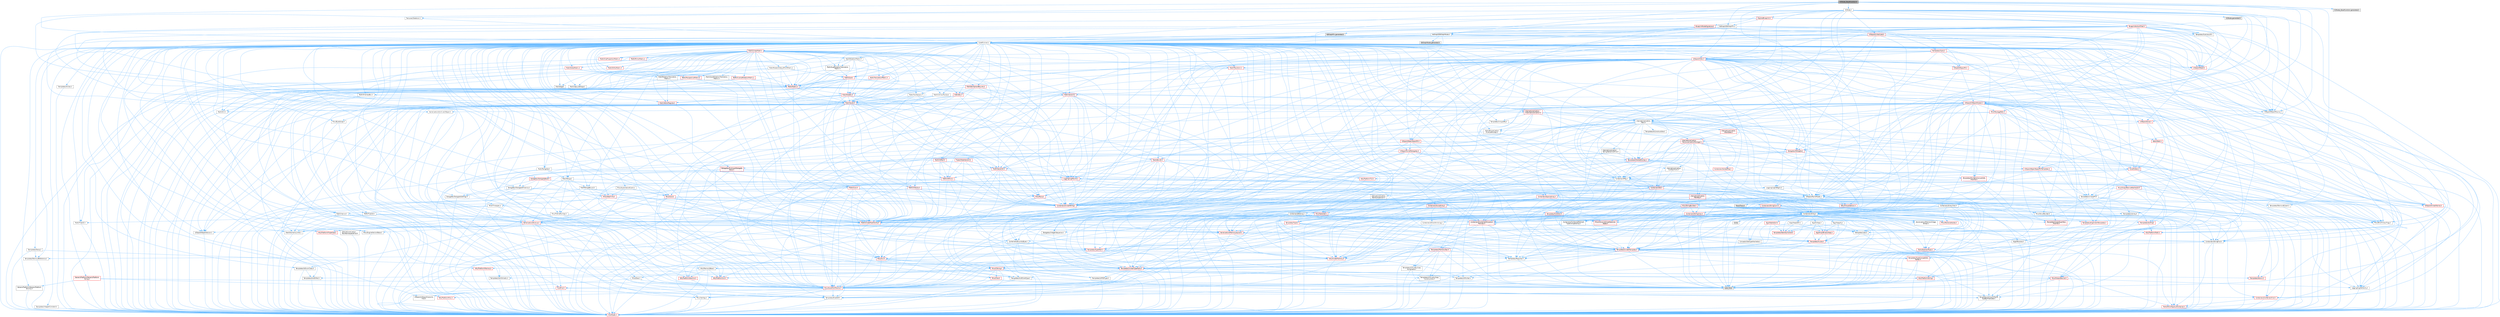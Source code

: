 digraph "K2Node_EaseFunction.h"
{
 // INTERACTIVE_SVG=YES
 // LATEX_PDF_SIZE
  bgcolor="transparent";
  edge [fontname=Helvetica,fontsize=10,labelfontname=Helvetica,labelfontsize=10];
  node [fontname=Helvetica,fontsize=10,shape=box,height=0.2,width=0.4];
  Node1 [id="Node000001",label="K2Node_EaseFunction.h",height=0.2,width=0.4,color="gray40", fillcolor="grey60", style="filled", fontcolor="black",tooltip=" "];
  Node1 -> Node2 [id="edge1_Node000001_Node000002",color="steelblue1",style="solid",tooltip=" "];
  Node2 [id="Node000002",label="Containers/Array.h",height=0.2,width=0.4,color="grey40", fillcolor="white", style="filled",URL="$df/dd0/Array_8h.html",tooltip=" "];
  Node2 -> Node3 [id="edge2_Node000002_Node000003",color="steelblue1",style="solid",tooltip=" "];
  Node3 [id="Node000003",label="CoreTypes.h",height=0.2,width=0.4,color="red", fillcolor="#FFF0F0", style="filled",URL="$dc/dec/CoreTypes_8h.html",tooltip=" "];
  Node2 -> Node17 [id="edge3_Node000002_Node000017",color="steelblue1",style="solid",tooltip=" "];
  Node17 [id="Node000017",label="Misc/AssertionMacros.h",height=0.2,width=0.4,color="red", fillcolor="#FFF0F0", style="filled",URL="$d0/dfa/AssertionMacros_8h.html",tooltip=" "];
  Node17 -> Node3 [id="edge4_Node000017_Node000003",color="steelblue1",style="solid",tooltip=" "];
  Node17 -> Node18 [id="edge5_Node000017_Node000018",color="steelblue1",style="solid",tooltip=" "];
  Node18 [id="Node000018",label="HAL/PlatformMisc.h",height=0.2,width=0.4,color="red", fillcolor="#FFF0F0", style="filled",URL="$d0/df5/PlatformMisc_8h.html",tooltip=" "];
  Node18 -> Node3 [id="edge6_Node000018_Node000003",color="steelblue1",style="solid",tooltip=" "];
  Node17 -> Node54 [id="edge7_Node000017_Node000054",color="steelblue1",style="solid",tooltip=" "];
  Node54 [id="Node000054",label="Templates/EnableIf.h",height=0.2,width=0.4,color="grey40", fillcolor="white", style="filled",URL="$d7/d60/EnableIf_8h.html",tooltip=" "];
  Node54 -> Node3 [id="edge8_Node000054_Node000003",color="steelblue1",style="solid",tooltip=" "];
  Node17 -> Node55 [id="edge9_Node000017_Node000055",color="steelblue1",style="solid",tooltip=" "];
  Node55 [id="Node000055",label="Templates/IsArrayOrRefOf\lTypeByPredicate.h",height=0.2,width=0.4,color="grey40", fillcolor="white", style="filled",URL="$d6/da1/IsArrayOrRefOfTypeByPredicate_8h.html",tooltip=" "];
  Node55 -> Node3 [id="edge10_Node000055_Node000003",color="steelblue1",style="solid",tooltip=" "];
  Node17 -> Node60 [id="edge11_Node000017_Node000060",color="steelblue1",style="solid",tooltip=" "];
  Node60 [id="Node000060",label="Misc/VarArgs.h",height=0.2,width=0.4,color="grey40", fillcolor="white", style="filled",URL="$d5/d6f/VarArgs_8h.html",tooltip=" "];
  Node60 -> Node3 [id="edge12_Node000060_Node000003",color="steelblue1",style="solid",tooltip=" "];
  Node2 -> Node68 [id="edge13_Node000002_Node000068",color="steelblue1",style="solid",tooltip=" "];
  Node68 [id="Node000068",label="Misc/IntrusiveUnsetOptional\lState.h",height=0.2,width=0.4,color="red", fillcolor="#FFF0F0", style="filled",URL="$d2/d0a/IntrusiveUnsetOptionalState_8h.html",tooltip=" "];
  Node2 -> Node70 [id="edge14_Node000002_Node000070",color="steelblue1",style="solid",tooltip=" "];
  Node70 [id="Node000070",label="Misc/ReverseIterate.h",height=0.2,width=0.4,color="red", fillcolor="#FFF0F0", style="filled",URL="$db/de3/ReverseIterate_8h.html",tooltip=" "];
  Node2 -> Node72 [id="edge15_Node000002_Node000072",color="steelblue1",style="solid",tooltip=" "];
  Node72 [id="Node000072",label="HAL/UnrealMemory.h",height=0.2,width=0.4,color="red", fillcolor="#FFF0F0", style="filled",URL="$d9/d96/UnrealMemory_8h.html",tooltip=" "];
  Node72 -> Node3 [id="edge16_Node000072_Node000003",color="steelblue1",style="solid",tooltip=" "];
  Node72 -> Node76 [id="edge17_Node000072_Node000076",color="steelblue1",style="solid",tooltip=" "];
  Node76 [id="Node000076",label="HAL/MemoryBase.h",height=0.2,width=0.4,color="grey40", fillcolor="white", style="filled",URL="$d6/d9f/MemoryBase_8h.html",tooltip=" "];
  Node76 -> Node3 [id="edge18_Node000076_Node000003",color="steelblue1",style="solid",tooltip=" "];
  Node76 -> Node47 [id="edge19_Node000076_Node000047",color="steelblue1",style="solid",tooltip=" "];
  Node47 [id="Node000047",label="HAL/PlatformAtomics.h",height=0.2,width=0.4,color="red", fillcolor="#FFF0F0", style="filled",URL="$d3/d36/PlatformAtomics_8h.html",tooltip=" "];
  Node47 -> Node3 [id="edge20_Node000047_Node000003",color="steelblue1",style="solid",tooltip=" "];
  Node76 -> Node30 [id="edge21_Node000076_Node000030",color="steelblue1",style="solid",tooltip=" "];
  Node30 [id="Node000030",label="HAL/PlatformCrt.h",height=0.2,width=0.4,color="red", fillcolor="#FFF0F0", style="filled",URL="$d8/d75/PlatformCrt_8h.html",tooltip=" "];
  Node76 -> Node77 [id="edge22_Node000076_Node000077",color="steelblue1",style="solid",tooltip=" "];
  Node77 [id="Node000077",label="Misc/Exec.h",height=0.2,width=0.4,color="grey40", fillcolor="white", style="filled",URL="$de/ddb/Exec_8h.html",tooltip=" "];
  Node77 -> Node3 [id="edge23_Node000077_Node000003",color="steelblue1",style="solid",tooltip=" "];
  Node77 -> Node17 [id="edge24_Node000077_Node000017",color="steelblue1",style="solid",tooltip=" "];
  Node76 -> Node78 [id="edge25_Node000076_Node000078",color="steelblue1",style="solid",tooltip=" "];
  Node78 [id="Node000078",label="Misc/OutputDevice.h",height=0.2,width=0.4,color="red", fillcolor="#FFF0F0", style="filled",URL="$d7/d32/OutputDevice_8h.html",tooltip=" "];
  Node78 -> Node25 [id="edge26_Node000078_Node000025",color="steelblue1",style="solid",tooltip=" "];
  Node25 [id="Node000025",label="CoreFwd.h",height=0.2,width=0.4,color="red", fillcolor="#FFF0F0", style="filled",URL="$d1/d1e/CoreFwd_8h.html",tooltip=" "];
  Node25 -> Node3 [id="edge27_Node000025_Node000003",color="steelblue1",style="solid",tooltip=" "];
  Node25 -> Node26 [id="edge28_Node000025_Node000026",color="steelblue1",style="solid",tooltip=" "];
  Node26 [id="Node000026",label="Containers/ContainersFwd.h",height=0.2,width=0.4,color="red", fillcolor="#FFF0F0", style="filled",URL="$d4/d0a/ContainersFwd_8h.html",tooltip=" "];
  Node26 -> Node3 [id="edge29_Node000026_Node000003",color="steelblue1",style="solid",tooltip=" "];
  Node26 -> Node23 [id="edge30_Node000026_Node000023",color="steelblue1",style="solid",tooltip=" "];
  Node23 [id="Node000023",label="Traits/IsContiguousContainer.h",height=0.2,width=0.4,color="red", fillcolor="#FFF0F0", style="filled",URL="$d5/d3c/IsContiguousContainer_8h.html",tooltip=" "];
  Node23 -> Node3 [id="edge31_Node000023_Node000003",color="steelblue1",style="solid",tooltip=" "];
  Node25 -> Node28 [id="edge32_Node000025_Node000028",color="steelblue1",style="solid",tooltip=" "];
  Node28 [id="Node000028",label="UObject/UObjectHierarchy\lFwd.h",height=0.2,width=0.4,color="grey40", fillcolor="white", style="filled",URL="$d3/d13/UObjectHierarchyFwd_8h.html",tooltip=" "];
  Node78 -> Node3 [id="edge33_Node000078_Node000003",color="steelblue1",style="solid",tooltip=" "];
  Node78 -> Node79 [id="edge34_Node000078_Node000079",color="steelblue1",style="solid",tooltip=" "];
  Node79 [id="Node000079",label="Logging/LogVerbosity.h",height=0.2,width=0.4,color="grey40", fillcolor="white", style="filled",URL="$d2/d8f/LogVerbosity_8h.html",tooltip=" "];
  Node79 -> Node3 [id="edge35_Node000079_Node000003",color="steelblue1",style="solid",tooltip=" "];
  Node78 -> Node60 [id="edge36_Node000078_Node000060",color="steelblue1",style="solid",tooltip=" "];
  Node78 -> Node55 [id="edge37_Node000078_Node000055",color="steelblue1",style="solid",tooltip=" "];
  Node76 -> Node80 [id="edge38_Node000076_Node000080",color="steelblue1",style="solid",tooltip=" "];
  Node80 [id="Node000080",label="Templates/Atomic.h",height=0.2,width=0.4,color="red", fillcolor="#FFF0F0", style="filled",URL="$d3/d91/Atomic_8h.html",tooltip=" "];
  Node72 -> Node89 [id="edge39_Node000072_Node000089",color="steelblue1",style="solid",tooltip=" "];
  Node89 [id="Node000089",label="HAL/PlatformMemory.h",height=0.2,width=0.4,color="red", fillcolor="#FFF0F0", style="filled",URL="$de/d68/PlatformMemory_8h.html",tooltip=" "];
  Node89 -> Node3 [id="edge40_Node000089_Node000003",color="steelblue1",style="solid",tooltip=" "];
  Node72 -> Node92 [id="edge41_Node000072_Node000092",color="steelblue1",style="solid",tooltip=" "];
  Node92 [id="Node000092",label="Templates/IsPointer.h",height=0.2,width=0.4,color="grey40", fillcolor="white", style="filled",URL="$d7/d05/IsPointer_8h.html",tooltip=" "];
  Node92 -> Node3 [id="edge42_Node000092_Node000003",color="steelblue1",style="solid",tooltip=" "];
  Node2 -> Node93 [id="edge43_Node000002_Node000093",color="steelblue1",style="solid",tooltip=" "];
  Node93 [id="Node000093",label="Templates/UnrealTypeTraits.h",height=0.2,width=0.4,color="red", fillcolor="#FFF0F0", style="filled",URL="$d2/d2d/UnrealTypeTraits_8h.html",tooltip=" "];
  Node93 -> Node3 [id="edge44_Node000093_Node000003",color="steelblue1",style="solid",tooltip=" "];
  Node93 -> Node92 [id="edge45_Node000093_Node000092",color="steelblue1",style="solid",tooltip=" "];
  Node93 -> Node17 [id="edge46_Node000093_Node000017",color="steelblue1",style="solid",tooltip=" "];
  Node93 -> Node85 [id="edge47_Node000093_Node000085",color="steelblue1",style="solid",tooltip=" "];
  Node85 [id="Node000085",label="Templates/AndOrNot.h",height=0.2,width=0.4,color="grey40", fillcolor="white", style="filled",URL="$db/d0a/AndOrNot_8h.html",tooltip=" "];
  Node85 -> Node3 [id="edge48_Node000085_Node000003",color="steelblue1",style="solid",tooltip=" "];
  Node93 -> Node54 [id="edge49_Node000093_Node000054",color="steelblue1",style="solid",tooltip=" "];
  Node93 -> Node94 [id="edge50_Node000093_Node000094",color="steelblue1",style="solid",tooltip=" "];
  Node94 [id="Node000094",label="Templates/IsArithmetic.h",height=0.2,width=0.4,color="grey40", fillcolor="white", style="filled",URL="$d2/d5d/IsArithmetic_8h.html",tooltip=" "];
  Node94 -> Node3 [id="edge51_Node000094_Node000003",color="steelblue1",style="solid",tooltip=" "];
  Node93 -> Node96 [id="edge52_Node000093_Node000096",color="steelblue1",style="solid",tooltip=" "];
  Node96 [id="Node000096",label="Templates/IsPODType.h",height=0.2,width=0.4,color="grey40", fillcolor="white", style="filled",URL="$d7/db1/IsPODType_8h.html",tooltip=" "];
  Node96 -> Node3 [id="edge53_Node000096_Node000003",color="steelblue1",style="solid",tooltip=" "];
  Node93 -> Node97 [id="edge54_Node000093_Node000097",color="steelblue1",style="solid",tooltip=" "];
  Node97 [id="Node000097",label="Templates/IsUECoreType.h",height=0.2,width=0.4,color="grey40", fillcolor="white", style="filled",URL="$d1/db8/IsUECoreType_8h.html",tooltip=" "];
  Node97 -> Node3 [id="edge55_Node000097_Node000003",color="steelblue1",style="solid",tooltip=" "];
  Node97 -> Node7 [id="edge56_Node000097_Node000007",color="steelblue1",style="solid",tooltip=" "];
  Node7 [id="Node000007",label="type_traits",height=0.2,width=0.4,color="grey60", fillcolor="#E0E0E0", style="filled",tooltip=" "];
  Node93 -> Node86 [id="edge57_Node000093_Node000086",color="steelblue1",style="solid",tooltip=" "];
  Node86 [id="Node000086",label="Templates/IsTriviallyCopy\lConstructible.h",height=0.2,width=0.4,color="grey40", fillcolor="white", style="filled",URL="$d3/d78/IsTriviallyCopyConstructible_8h.html",tooltip=" "];
  Node86 -> Node3 [id="edge58_Node000086_Node000003",color="steelblue1",style="solid",tooltip=" "];
  Node86 -> Node7 [id="edge59_Node000086_Node000007",color="steelblue1",style="solid",tooltip=" "];
  Node2 -> Node98 [id="edge60_Node000002_Node000098",color="steelblue1",style="solid",tooltip=" "];
  Node98 [id="Node000098",label="Templates/UnrealTemplate.h",height=0.2,width=0.4,color="red", fillcolor="#FFF0F0", style="filled",URL="$d4/d24/UnrealTemplate_8h.html",tooltip=" "];
  Node98 -> Node3 [id="edge61_Node000098_Node000003",color="steelblue1",style="solid",tooltip=" "];
  Node98 -> Node92 [id="edge62_Node000098_Node000092",color="steelblue1",style="solid",tooltip=" "];
  Node98 -> Node72 [id="edge63_Node000098_Node000072",color="steelblue1",style="solid",tooltip=" "];
  Node98 -> Node93 [id="edge64_Node000098_Node000093",color="steelblue1",style="solid",tooltip=" "];
  Node98 -> Node101 [id="edge65_Node000098_Node000101",color="steelblue1",style="solid",tooltip=" "];
  Node101 [id="Node000101",label="Templates/RemoveReference.h",height=0.2,width=0.4,color="grey40", fillcolor="white", style="filled",URL="$da/dbe/RemoveReference_8h.html",tooltip=" "];
  Node101 -> Node3 [id="edge66_Node000101_Node000003",color="steelblue1",style="solid",tooltip=" "];
  Node98 -> Node62 [id="edge67_Node000098_Node000062",color="steelblue1",style="solid",tooltip=" "];
  Node62 [id="Node000062",label="Templates/Requires.h",height=0.2,width=0.4,color="grey40", fillcolor="white", style="filled",URL="$dc/d96/Requires_8h.html",tooltip=" "];
  Node62 -> Node54 [id="edge68_Node000062_Node000054",color="steelblue1",style="solid",tooltip=" "];
  Node62 -> Node7 [id="edge69_Node000062_Node000007",color="steelblue1",style="solid",tooltip=" "];
  Node98 -> Node102 [id="edge70_Node000098_Node000102",color="steelblue1",style="solid",tooltip=" "];
  Node102 [id="Node000102",label="Templates/TypeCompatible\lBytes.h",height=0.2,width=0.4,color="red", fillcolor="#FFF0F0", style="filled",URL="$df/d0a/TypeCompatibleBytes_8h.html",tooltip=" "];
  Node102 -> Node3 [id="edge71_Node000102_Node000003",color="steelblue1",style="solid",tooltip=" "];
  Node102 -> Node7 [id="edge72_Node000102_Node000007",color="steelblue1",style="solid",tooltip=" "];
  Node98 -> Node23 [id="edge73_Node000098_Node000023",color="steelblue1",style="solid",tooltip=" "];
  Node98 -> Node7 [id="edge74_Node000098_Node000007",color="steelblue1",style="solid",tooltip=" "];
  Node2 -> Node104 [id="edge75_Node000002_Node000104",color="steelblue1",style="solid",tooltip=" "];
  Node104 [id="Node000104",label="Containers/AllowShrinking.h",height=0.2,width=0.4,color="grey40", fillcolor="white", style="filled",URL="$d7/d1a/AllowShrinking_8h.html",tooltip=" "];
  Node104 -> Node3 [id="edge76_Node000104_Node000003",color="steelblue1",style="solid",tooltip=" "];
  Node2 -> Node105 [id="edge77_Node000002_Node000105",color="steelblue1",style="solid",tooltip=" "];
  Node105 [id="Node000105",label="Containers/ContainerAllocation\lPolicies.h",height=0.2,width=0.4,color="red", fillcolor="#FFF0F0", style="filled",URL="$d7/dff/ContainerAllocationPolicies_8h.html",tooltip=" "];
  Node105 -> Node3 [id="edge78_Node000105_Node000003",color="steelblue1",style="solid",tooltip=" "];
  Node105 -> Node105 [id="edge79_Node000105_Node000105",color="steelblue1",style="solid",tooltip=" "];
  Node105 -> Node107 [id="edge80_Node000105_Node000107",color="steelblue1",style="solid",tooltip=" "];
  Node107 [id="Node000107",label="HAL/PlatformMath.h",height=0.2,width=0.4,color="red", fillcolor="#FFF0F0", style="filled",URL="$dc/d53/PlatformMath_8h.html",tooltip=" "];
  Node107 -> Node3 [id="edge81_Node000107_Node000003",color="steelblue1",style="solid",tooltip=" "];
  Node105 -> Node72 [id="edge82_Node000105_Node000072",color="steelblue1",style="solid",tooltip=" "];
  Node105 -> Node40 [id="edge83_Node000105_Node000040",color="steelblue1",style="solid",tooltip=" "];
  Node40 [id="Node000040",label="Math/NumericLimits.h",height=0.2,width=0.4,color="grey40", fillcolor="white", style="filled",URL="$df/d1b/NumericLimits_8h.html",tooltip=" "];
  Node40 -> Node3 [id="edge84_Node000040_Node000003",color="steelblue1",style="solid",tooltip=" "];
  Node105 -> Node17 [id="edge85_Node000105_Node000017",color="steelblue1",style="solid",tooltip=" "];
  Node105 -> Node116 [id="edge86_Node000105_Node000116",color="steelblue1",style="solid",tooltip=" "];
  Node116 [id="Node000116",label="Templates/MemoryOps.h",height=0.2,width=0.4,color="red", fillcolor="#FFF0F0", style="filled",URL="$db/dea/MemoryOps_8h.html",tooltip=" "];
  Node116 -> Node3 [id="edge87_Node000116_Node000003",color="steelblue1",style="solid",tooltip=" "];
  Node116 -> Node72 [id="edge88_Node000116_Node000072",color="steelblue1",style="solid",tooltip=" "];
  Node116 -> Node87 [id="edge89_Node000116_Node000087",color="steelblue1",style="solid",tooltip=" "];
  Node87 [id="Node000087",label="Templates/IsTriviallyCopy\lAssignable.h",height=0.2,width=0.4,color="grey40", fillcolor="white", style="filled",URL="$d2/df2/IsTriviallyCopyAssignable_8h.html",tooltip=" "];
  Node87 -> Node3 [id="edge90_Node000087_Node000003",color="steelblue1",style="solid",tooltip=" "];
  Node87 -> Node7 [id="edge91_Node000087_Node000007",color="steelblue1",style="solid",tooltip=" "];
  Node116 -> Node86 [id="edge92_Node000116_Node000086",color="steelblue1",style="solid",tooltip=" "];
  Node116 -> Node62 [id="edge93_Node000116_Node000062",color="steelblue1",style="solid",tooltip=" "];
  Node116 -> Node93 [id="edge94_Node000116_Node000093",color="steelblue1",style="solid",tooltip=" "];
  Node116 -> Node7 [id="edge95_Node000116_Node000007",color="steelblue1",style="solid",tooltip=" "];
  Node105 -> Node102 [id="edge96_Node000105_Node000102",color="steelblue1",style="solid",tooltip=" "];
  Node105 -> Node7 [id="edge97_Node000105_Node000007",color="steelblue1",style="solid",tooltip=" "];
  Node2 -> Node117 [id="edge98_Node000002_Node000117",color="steelblue1",style="solid",tooltip=" "];
  Node117 [id="Node000117",label="Containers/ContainerElement\lTypeCompatibility.h",height=0.2,width=0.4,color="grey40", fillcolor="white", style="filled",URL="$df/ddf/ContainerElementTypeCompatibility_8h.html",tooltip=" "];
  Node117 -> Node3 [id="edge99_Node000117_Node000003",color="steelblue1",style="solid",tooltip=" "];
  Node117 -> Node93 [id="edge100_Node000117_Node000093",color="steelblue1",style="solid",tooltip=" "];
  Node2 -> Node118 [id="edge101_Node000002_Node000118",color="steelblue1",style="solid",tooltip=" "];
  Node118 [id="Node000118",label="Serialization/Archive.h",height=0.2,width=0.4,color="red", fillcolor="#FFF0F0", style="filled",URL="$d7/d3b/Archive_8h.html",tooltip=" "];
  Node118 -> Node25 [id="edge102_Node000118_Node000025",color="steelblue1",style="solid",tooltip=" "];
  Node118 -> Node3 [id="edge103_Node000118_Node000003",color="steelblue1",style="solid",tooltip=" "];
  Node118 -> Node119 [id="edge104_Node000118_Node000119",color="steelblue1",style="solid",tooltip=" "];
  Node119 [id="Node000119",label="HAL/PlatformProperties.h",height=0.2,width=0.4,color="red", fillcolor="#FFF0F0", style="filled",URL="$d9/db0/PlatformProperties_8h.html",tooltip=" "];
  Node119 -> Node3 [id="edge105_Node000119_Node000003",color="steelblue1",style="solid",tooltip=" "];
  Node118 -> Node122 [id="edge106_Node000118_Node000122",color="steelblue1",style="solid",tooltip=" "];
  Node122 [id="Node000122",label="Internationalization\l/TextNamespaceFwd.h",height=0.2,width=0.4,color="grey40", fillcolor="white", style="filled",URL="$d8/d97/TextNamespaceFwd_8h.html",tooltip=" "];
  Node122 -> Node3 [id="edge107_Node000122_Node000003",color="steelblue1",style="solid",tooltip=" "];
  Node118 -> Node17 [id="edge108_Node000118_Node000017",color="steelblue1",style="solid",tooltip=" "];
  Node118 -> Node123 [id="edge109_Node000118_Node000123",color="steelblue1",style="solid",tooltip=" "];
  Node123 [id="Node000123",label="Misc/EngineVersionBase.h",height=0.2,width=0.4,color="grey40", fillcolor="white", style="filled",URL="$d5/d2b/EngineVersionBase_8h.html",tooltip=" "];
  Node123 -> Node3 [id="edge110_Node000123_Node000003",color="steelblue1",style="solid",tooltip=" "];
  Node118 -> Node60 [id="edge111_Node000118_Node000060",color="steelblue1",style="solid",tooltip=" "];
  Node118 -> Node54 [id="edge112_Node000118_Node000054",color="steelblue1",style="solid",tooltip=" "];
  Node118 -> Node55 [id="edge113_Node000118_Node000055",color="steelblue1",style="solid",tooltip=" "];
  Node118 -> Node126 [id="edge114_Node000118_Node000126",color="steelblue1",style="solid",tooltip=" "];
  Node126 [id="Node000126",label="Templates/IsEnumClass.h",height=0.2,width=0.4,color="grey40", fillcolor="white", style="filled",URL="$d7/d15/IsEnumClass_8h.html",tooltip=" "];
  Node126 -> Node3 [id="edge115_Node000126_Node000003",color="steelblue1",style="solid",tooltip=" "];
  Node126 -> Node85 [id="edge116_Node000126_Node000085",color="steelblue1",style="solid",tooltip=" "];
  Node118 -> Node98 [id="edge117_Node000118_Node000098",color="steelblue1",style="solid",tooltip=" "];
  Node118 -> Node127 [id="edge118_Node000118_Node000127",color="steelblue1",style="solid",tooltip=" "];
  Node127 [id="Node000127",label="UObject/ObjectVersion.h",height=0.2,width=0.4,color="grey40", fillcolor="white", style="filled",URL="$da/d63/ObjectVersion_8h.html",tooltip=" "];
  Node127 -> Node3 [id="edge119_Node000127_Node000003",color="steelblue1",style="solid",tooltip=" "];
  Node2 -> Node128 [id="edge120_Node000002_Node000128",color="steelblue1",style="solid",tooltip=" "];
  Node128 [id="Node000128",label="Serialization/MemoryImage\lWriter.h",height=0.2,width=0.4,color="grey40", fillcolor="white", style="filled",URL="$d0/d08/MemoryImageWriter_8h.html",tooltip=" "];
  Node128 -> Node3 [id="edge121_Node000128_Node000003",color="steelblue1",style="solid",tooltip=" "];
  Node128 -> Node129 [id="edge122_Node000128_Node000129",color="steelblue1",style="solid",tooltip=" "];
  Node129 [id="Node000129",label="Serialization/MemoryLayout.h",height=0.2,width=0.4,color="red", fillcolor="#FFF0F0", style="filled",URL="$d7/d66/MemoryLayout_8h.html",tooltip=" "];
  Node129 -> Node132 [id="edge123_Node000129_Node000132",color="steelblue1",style="solid",tooltip=" "];
  Node132 [id="Node000132",label="Containers/EnumAsByte.h",height=0.2,width=0.4,color="grey40", fillcolor="white", style="filled",URL="$d6/d9a/EnumAsByte_8h.html",tooltip=" "];
  Node132 -> Node3 [id="edge124_Node000132_Node000003",color="steelblue1",style="solid",tooltip=" "];
  Node132 -> Node96 [id="edge125_Node000132_Node000096",color="steelblue1",style="solid",tooltip=" "];
  Node132 -> Node133 [id="edge126_Node000132_Node000133",color="steelblue1",style="solid",tooltip=" "];
  Node133 [id="Node000133",label="Templates/TypeHash.h",height=0.2,width=0.4,color="red", fillcolor="#FFF0F0", style="filled",URL="$d1/d62/TypeHash_8h.html",tooltip=" "];
  Node133 -> Node3 [id="edge127_Node000133_Node000003",color="steelblue1",style="solid",tooltip=" "];
  Node133 -> Node62 [id="edge128_Node000133_Node000062",color="steelblue1",style="solid",tooltip=" "];
  Node133 -> Node134 [id="edge129_Node000133_Node000134",color="steelblue1",style="solid",tooltip=" "];
  Node134 [id="Node000134",label="Misc/Crc.h",height=0.2,width=0.4,color="red", fillcolor="#FFF0F0", style="filled",URL="$d4/dd2/Crc_8h.html",tooltip=" "];
  Node134 -> Node3 [id="edge130_Node000134_Node000003",color="steelblue1",style="solid",tooltip=" "];
  Node134 -> Node74 [id="edge131_Node000134_Node000074",color="steelblue1",style="solid",tooltip=" "];
  Node74 [id="Node000074",label="HAL/PlatformString.h",height=0.2,width=0.4,color="red", fillcolor="#FFF0F0", style="filled",URL="$db/db5/PlatformString_8h.html",tooltip=" "];
  Node74 -> Node3 [id="edge132_Node000074_Node000003",color="steelblue1",style="solid",tooltip=" "];
  Node134 -> Node17 [id="edge133_Node000134_Node000017",color="steelblue1",style="solid",tooltip=" "];
  Node134 -> Node135 [id="edge134_Node000134_Node000135",color="steelblue1",style="solid",tooltip=" "];
  Node135 [id="Node000135",label="Misc/CString.h",height=0.2,width=0.4,color="red", fillcolor="#FFF0F0", style="filled",URL="$d2/d49/CString_8h.html",tooltip=" "];
  Node135 -> Node3 [id="edge135_Node000135_Node000003",color="steelblue1",style="solid",tooltip=" "];
  Node135 -> Node30 [id="edge136_Node000135_Node000030",color="steelblue1",style="solid",tooltip=" "];
  Node135 -> Node74 [id="edge137_Node000135_Node000074",color="steelblue1",style="solid",tooltip=" "];
  Node135 -> Node17 [id="edge138_Node000135_Node000017",color="steelblue1",style="solid",tooltip=" "];
  Node135 -> Node136 [id="edge139_Node000135_Node000136",color="steelblue1",style="solid",tooltip=" "];
  Node136 [id="Node000136",label="Misc/Char.h",height=0.2,width=0.4,color="red", fillcolor="#FFF0F0", style="filled",URL="$d0/d58/Char_8h.html",tooltip=" "];
  Node136 -> Node3 [id="edge140_Node000136_Node000003",color="steelblue1",style="solid",tooltip=" "];
  Node136 -> Node7 [id="edge141_Node000136_Node000007",color="steelblue1",style="solid",tooltip=" "];
  Node135 -> Node60 [id="edge142_Node000135_Node000060",color="steelblue1",style="solid",tooltip=" "];
  Node135 -> Node55 [id="edge143_Node000135_Node000055",color="steelblue1",style="solid",tooltip=" "];
  Node134 -> Node136 [id="edge144_Node000134_Node000136",color="steelblue1",style="solid",tooltip=" "];
  Node134 -> Node93 [id="edge145_Node000134_Node000093",color="steelblue1",style="solid",tooltip=" "];
  Node133 -> Node7 [id="edge146_Node000133_Node000007",color="steelblue1",style="solid",tooltip=" "];
  Node129 -> Node20 [id="edge147_Node000129_Node000020",color="steelblue1",style="solid",tooltip=" "];
  Node20 [id="Node000020",label="Containers/StringFwd.h",height=0.2,width=0.4,color="grey40", fillcolor="white", style="filled",URL="$df/d37/StringFwd_8h.html",tooltip=" "];
  Node20 -> Node3 [id="edge148_Node000020_Node000003",color="steelblue1",style="solid",tooltip=" "];
  Node20 -> Node21 [id="edge149_Node000020_Node000021",color="steelblue1",style="solid",tooltip=" "];
  Node21 [id="Node000021",label="Traits/ElementType.h",height=0.2,width=0.4,color="red", fillcolor="#FFF0F0", style="filled",URL="$d5/d4f/ElementType_8h.html",tooltip=" "];
  Node21 -> Node7 [id="edge150_Node000021_Node000007",color="steelblue1",style="solid",tooltip=" "];
  Node20 -> Node23 [id="edge151_Node000020_Node000023",color="steelblue1",style="solid",tooltip=" "];
  Node129 -> Node72 [id="edge152_Node000129_Node000072",color="steelblue1",style="solid",tooltip=" "];
  Node129 -> Node54 [id="edge153_Node000129_Node000054",color="steelblue1",style="solid",tooltip=" "];
  Node129 -> Node98 [id="edge154_Node000129_Node000098",color="steelblue1",style="solid",tooltip=" "];
  Node2 -> Node142 [id="edge155_Node000002_Node000142",color="steelblue1",style="solid",tooltip=" "];
  Node142 [id="Node000142",label="Algo/Heapify.h",height=0.2,width=0.4,color="grey40", fillcolor="white", style="filled",URL="$d0/d2a/Heapify_8h.html",tooltip=" "];
  Node142 -> Node143 [id="edge156_Node000142_Node000143",color="steelblue1",style="solid",tooltip=" "];
  Node143 [id="Node000143",label="Algo/Impl/BinaryHeap.h",height=0.2,width=0.4,color="red", fillcolor="#FFF0F0", style="filled",URL="$d7/da3/Algo_2Impl_2BinaryHeap_8h.html",tooltip=" "];
  Node143 -> Node144 [id="edge157_Node000143_Node000144",color="steelblue1",style="solid",tooltip=" "];
  Node144 [id="Node000144",label="Templates/Invoke.h",height=0.2,width=0.4,color="red", fillcolor="#FFF0F0", style="filled",URL="$d7/deb/Invoke_8h.html",tooltip=" "];
  Node144 -> Node3 [id="edge158_Node000144_Node000003",color="steelblue1",style="solid",tooltip=" "];
  Node144 -> Node98 [id="edge159_Node000144_Node000098",color="steelblue1",style="solid",tooltip=" "];
  Node144 -> Node7 [id="edge160_Node000144_Node000007",color="steelblue1",style="solid",tooltip=" "];
  Node143 -> Node7 [id="edge161_Node000143_Node000007",color="steelblue1",style="solid",tooltip=" "];
  Node142 -> Node148 [id="edge162_Node000142_Node000148",color="steelblue1",style="solid",tooltip=" "];
  Node148 [id="Node000148",label="Templates/IdentityFunctor.h",height=0.2,width=0.4,color="red", fillcolor="#FFF0F0", style="filled",URL="$d7/d2e/IdentityFunctor_8h.html",tooltip=" "];
  Node142 -> Node144 [id="edge163_Node000142_Node000144",color="steelblue1",style="solid",tooltip=" "];
  Node142 -> Node149 [id="edge164_Node000142_Node000149",color="steelblue1",style="solid",tooltip=" "];
  Node149 [id="Node000149",label="Templates/Less.h",height=0.2,width=0.4,color="grey40", fillcolor="white", style="filled",URL="$de/dc8/Less_8h.html",tooltip=" "];
  Node149 -> Node3 [id="edge165_Node000149_Node000003",color="steelblue1",style="solid",tooltip=" "];
  Node149 -> Node98 [id="edge166_Node000149_Node000098",color="steelblue1",style="solid",tooltip=" "];
  Node142 -> Node98 [id="edge167_Node000142_Node000098",color="steelblue1",style="solid",tooltip=" "];
  Node2 -> Node150 [id="edge168_Node000002_Node000150",color="steelblue1",style="solid",tooltip=" "];
  Node150 [id="Node000150",label="Algo/HeapSort.h",height=0.2,width=0.4,color="grey40", fillcolor="white", style="filled",URL="$d3/d92/HeapSort_8h.html",tooltip=" "];
  Node150 -> Node143 [id="edge169_Node000150_Node000143",color="steelblue1",style="solid",tooltip=" "];
  Node150 -> Node148 [id="edge170_Node000150_Node000148",color="steelblue1",style="solid",tooltip=" "];
  Node150 -> Node149 [id="edge171_Node000150_Node000149",color="steelblue1",style="solid",tooltip=" "];
  Node150 -> Node98 [id="edge172_Node000150_Node000098",color="steelblue1",style="solid",tooltip=" "];
  Node2 -> Node151 [id="edge173_Node000002_Node000151",color="steelblue1",style="solid",tooltip=" "];
  Node151 [id="Node000151",label="Algo/IsHeap.h",height=0.2,width=0.4,color="grey40", fillcolor="white", style="filled",URL="$de/d32/IsHeap_8h.html",tooltip=" "];
  Node151 -> Node143 [id="edge174_Node000151_Node000143",color="steelblue1",style="solid",tooltip=" "];
  Node151 -> Node148 [id="edge175_Node000151_Node000148",color="steelblue1",style="solid",tooltip=" "];
  Node151 -> Node144 [id="edge176_Node000151_Node000144",color="steelblue1",style="solid",tooltip=" "];
  Node151 -> Node149 [id="edge177_Node000151_Node000149",color="steelblue1",style="solid",tooltip=" "];
  Node151 -> Node98 [id="edge178_Node000151_Node000098",color="steelblue1",style="solid",tooltip=" "];
  Node2 -> Node143 [id="edge179_Node000002_Node000143",color="steelblue1",style="solid",tooltip=" "];
  Node2 -> Node152 [id="edge180_Node000002_Node000152",color="steelblue1",style="solid",tooltip=" "];
  Node152 [id="Node000152",label="Algo/StableSort.h",height=0.2,width=0.4,color="red", fillcolor="#FFF0F0", style="filled",URL="$d7/d3c/StableSort_8h.html",tooltip=" "];
  Node152 -> Node148 [id="edge181_Node000152_Node000148",color="steelblue1",style="solid",tooltip=" "];
  Node152 -> Node144 [id="edge182_Node000152_Node000144",color="steelblue1",style="solid",tooltip=" "];
  Node152 -> Node149 [id="edge183_Node000152_Node000149",color="steelblue1",style="solid",tooltip=" "];
  Node152 -> Node98 [id="edge184_Node000152_Node000098",color="steelblue1",style="solid",tooltip=" "];
  Node2 -> Node155 [id="edge185_Node000002_Node000155",color="steelblue1",style="solid",tooltip=" "];
  Node155 [id="Node000155",label="Concepts/GetTypeHashable.h",height=0.2,width=0.4,color="grey40", fillcolor="white", style="filled",URL="$d3/da2/GetTypeHashable_8h.html",tooltip=" "];
  Node155 -> Node3 [id="edge186_Node000155_Node000003",color="steelblue1",style="solid",tooltip=" "];
  Node155 -> Node133 [id="edge187_Node000155_Node000133",color="steelblue1",style="solid",tooltip=" "];
  Node2 -> Node148 [id="edge188_Node000002_Node000148",color="steelblue1",style="solid",tooltip=" "];
  Node2 -> Node144 [id="edge189_Node000002_Node000144",color="steelblue1",style="solid",tooltip=" "];
  Node2 -> Node149 [id="edge190_Node000002_Node000149",color="steelblue1",style="solid",tooltip=" "];
  Node2 -> Node156 [id="edge191_Node000002_Node000156",color="steelblue1",style="solid",tooltip=" "];
  Node156 [id="Node000156",label="Templates/LosesQualifiers\lFromTo.h",height=0.2,width=0.4,color="red", fillcolor="#FFF0F0", style="filled",URL="$d2/db3/LosesQualifiersFromTo_8h.html",tooltip=" "];
  Node156 -> Node7 [id="edge192_Node000156_Node000007",color="steelblue1",style="solid",tooltip=" "];
  Node2 -> Node62 [id="edge193_Node000002_Node000062",color="steelblue1",style="solid",tooltip=" "];
  Node2 -> Node157 [id="edge194_Node000002_Node000157",color="steelblue1",style="solid",tooltip=" "];
  Node157 [id="Node000157",label="Templates/Sorting.h",height=0.2,width=0.4,color="red", fillcolor="#FFF0F0", style="filled",URL="$d3/d9e/Sorting_8h.html",tooltip=" "];
  Node157 -> Node3 [id="edge195_Node000157_Node000003",color="steelblue1",style="solid",tooltip=" "];
  Node157 -> Node107 [id="edge196_Node000157_Node000107",color="steelblue1",style="solid",tooltip=" "];
  Node157 -> Node149 [id="edge197_Node000157_Node000149",color="steelblue1",style="solid",tooltip=" "];
  Node2 -> Node161 [id="edge198_Node000002_Node000161",color="steelblue1",style="solid",tooltip=" "];
  Node161 [id="Node000161",label="Templates/AlignmentTemplates.h",height=0.2,width=0.4,color="red", fillcolor="#FFF0F0", style="filled",URL="$dd/d32/AlignmentTemplates_8h.html",tooltip=" "];
  Node161 -> Node3 [id="edge199_Node000161_Node000003",color="steelblue1",style="solid",tooltip=" "];
  Node161 -> Node92 [id="edge200_Node000161_Node000092",color="steelblue1",style="solid",tooltip=" "];
  Node2 -> Node21 [id="edge201_Node000002_Node000021",color="steelblue1",style="solid",tooltip=" "];
  Node2 -> Node113 [id="edge202_Node000002_Node000113",color="steelblue1",style="solid",tooltip=" "];
  Node113 [id="Node000113",label="limits",height=0.2,width=0.4,color="grey60", fillcolor="#E0E0E0", style="filled",tooltip=" "];
  Node2 -> Node7 [id="edge203_Node000002_Node000007",color="steelblue1",style="solid",tooltip=" "];
  Node1 -> Node162 [id="edge204_Node000001_Node000162",color="steelblue1",style="solid",tooltip=" "];
  Node162 [id="Node000162",label="CoreMinimal.h",height=0.2,width=0.4,color="grey40", fillcolor="white", style="filled",URL="$d7/d67/CoreMinimal_8h.html",tooltip=" "];
  Node162 -> Node3 [id="edge205_Node000162_Node000003",color="steelblue1",style="solid",tooltip=" "];
  Node162 -> Node25 [id="edge206_Node000162_Node000025",color="steelblue1",style="solid",tooltip=" "];
  Node162 -> Node28 [id="edge207_Node000162_Node000028",color="steelblue1",style="solid",tooltip=" "];
  Node162 -> Node26 [id="edge208_Node000162_Node000026",color="steelblue1",style="solid",tooltip=" "];
  Node162 -> Node60 [id="edge209_Node000162_Node000060",color="steelblue1",style="solid",tooltip=" "];
  Node162 -> Node79 [id="edge210_Node000162_Node000079",color="steelblue1",style="solid",tooltip=" "];
  Node162 -> Node78 [id="edge211_Node000162_Node000078",color="steelblue1",style="solid",tooltip=" "];
  Node162 -> Node30 [id="edge212_Node000162_Node000030",color="steelblue1",style="solid",tooltip=" "];
  Node162 -> Node18 [id="edge213_Node000162_Node000018",color="steelblue1",style="solid",tooltip=" "];
  Node162 -> Node17 [id="edge214_Node000162_Node000017",color="steelblue1",style="solid",tooltip=" "];
  Node162 -> Node92 [id="edge215_Node000162_Node000092",color="steelblue1",style="solid",tooltip=" "];
  Node162 -> Node89 [id="edge216_Node000162_Node000089",color="steelblue1",style="solid",tooltip=" "];
  Node162 -> Node47 [id="edge217_Node000162_Node000047",color="steelblue1",style="solid",tooltip=" "];
  Node162 -> Node77 [id="edge218_Node000162_Node000077",color="steelblue1",style="solid",tooltip=" "];
  Node162 -> Node76 [id="edge219_Node000162_Node000076",color="steelblue1",style="solid",tooltip=" "];
  Node162 -> Node72 [id="edge220_Node000162_Node000072",color="steelblue1",style="solid",tooltip=" "];
  Node162 -> Node94 [id="edge221_Node000162_Node000094",color="steelblue1",style="solid",tooltip=" "];
  Node162 -> Node85 [id="edge222_Node000162_Node000085",color="steelblue1",style="solid",tooltip=" "];
  Node162 -> Node96 [id="edge223_Node000162_Node000096",color="steelblue1",style="solid",tooltip=" "];
  Node162 -> Node97 [id="edge224_Node000162_Node000097",color="steelblue1",style="solid",tooltip=" "];
  Node162 -> Node86 [id="edge225_Node000162_Node000086",color="steelblue1",style="solid",tooltip=" "];
  Node162 -> Node93 [id="edge226_Node000162_Node000093",color="steelblue1",style="solid",tooltip=" "];
  Node162 -> Node54 [id="edge227_Node000162_Node000054",color="steelblue1",style="solid",tooltip=" "];
  Node162 -> Node101 [id="edge228_Node000162_Node000101",color="steelblue1",style="solid",tooltip=" "];
  Node162 -> Node163 [id="edge229_Node000162_Node000163",color="steelblue1",style="solid",tooltip=" "];
  Node163 [id="Node000163",label="Templates/IntegralConstant.h",height=0.2,width=0.4,color="grey40", fillcolor="white", style="filled",URL="$db/d1b/IntegralConstant_8h.html",tooltip=" "];
  Node163 -> Node3 [id="edge230_Node000163_Node000003",color="steelblue1",style="solid",tooltip=" "];
  Node162 -> Node164 [id="edge231_Node000162_Node000164",color="steelblue1",style="solid",tooltip=" "];
  Node164 [id="Node000164",label="Templates/IsClass.h",height=0.2,width=0.4,color="grey40", fillcolor="white", style="filled",URL="$db/dcb/IsClass_8h.html",tooltip=" "];
  Node164 -> Node3 [id="edge232_Node000164_Node000003",color="steelblue1",style="solid",tooltip=" "];
  Node162 -> Node102 [id="edge233_Node000162_Node000102",color="steelblue1",style="solid",tooltip=" "];
  Node162 -> Node23 [id="edge234_Node000162_Node000023",color="steelblue1",style="solid",tooltip=" "];
  Node162 -> Node98 [id="edge235_Node000162_Node000098",color="steelblue1",style="solid",tooltip=" "];
  Node162 -> Node40 [id="edge236_Node000162_Node000040",color="steelblue1",style="solid",tooltip=" "];
  Node162 -> Node107 [id="edge237_Node000162_Node000107",color="steelblue1",style="solid",tooltip=" "];
  Node162 -> Node87 [id="edge238_Node000162_Node000087",color="steelblue1",style="solid",tooltip=" "];
  Node162 -> Node116 [id="edge239_Node000162_Node000116",color="steelblue1",style="solid",tooltip=" "];
  Node162 -> Node105 [id="edge240_Node000162_Node000105",color="steelblue1",style="solid",tooltip=" "];
  Node162 -> Node126 [id="edge241_Node000162_Node000126",color="steelblue1",style="solid",tooltip=" "];
  Node162 -> Node119 [id="edge242_Node000162_Node000119",color="steelblue1",style="solid",tooltip=" "];
  Node162 -> Node123 [id="edge243_Node000162_Node000123",color="steelblue1",style="solid",tooltip=" "];
  Node162 -> Node122 [id="edge244_Node000162_Node000122",color="steelblue1",style="solid",tooltip=" "];
  Node162 -> Node118 [id="edge245_Node000162_Node000118",color="steelblue1",style="solid",tooltip=" "];
  Node162 -> Node149 [id="edge246_Node000162_Node000149",color="steelblue1",style="solid",tooltip=" "];
  Node162 -> Node157 [id="edge247_Node000162_Node000157",color="steelblue1",style="solid",tooltip=" "];
  Node162 -> Node136 [id="edge248_Node000162_Node000136",color="steelblue1",style="solid",tooltip=" "];
  Node162 -> Node165 [id="edge249_Node000162_Node000165",color="steelblue1",style="solid",tooltip=" "];
  Node165 [id="Node000165",label="GenericPlatform/GenericPlatform\lStricmp.h",height=0.2,width=0.4,color="grey40", fillcolor="white", style="filled",URL="$d2/d86/GenericPlatformStricmp_8h.html",tooltip=" "];
  Node165 -> Node3 [id="edge250_Node000165_Node000003",color="steelblue1",style="solid",tooltip=" "];
  Node162 -> Node166 [id="edge251_Node000162_Node000166",color="steelblue1",style="solid",tooltip=" "];
  Node166 [id="Node000166",label="GenericPlatform/GenericPlatform\lString.h",height=0.2,width=0.4,color="red", fillcolor="#FFF0F0", style="filled",URL="$dd/d20/GenericPlatformString_8h.html",tooltip=" "];
  Node166 -> Node3 [id="edge252_Node000166_Node000003",color="steelblue1",style="solid",tooltip=" "];
  Node166 -> Node165 [id="edge253_Node000166_Node000165",color="steelblue1",style="solid",tooltip=" "];
  Node166 -> Node54 [id="edge254_Node000166_Node000054",color="steelblue1",style="solid",tooltip=" "];
  Node166 -> Node7 [id="edge255_Node000166_Node000007",color="steelblue1",style="solid",tooltip=" "];
  Node162 -> Node74 [id="edge256_Node000162_Node000074",color="steelblue1",style="solid",tooltip=" "];
  Node162 -> Node135 [id="edge257_Node000162_Node000135",color="steelblue1",style="solid",tooltip=" "];
  Node162 -> Node134 [id="edge258_Node000162_Node000134",color="steelblue1",style="solid",tooltip=" "];
  Node162 -> Node160 [id="edge259_Node000162_Node000160",color="steelblue1",style="solid",tooltip=" "];
  Node160 [id="Node000160",label="Math/UnrealMathUtility.h",height=0.2,width=0.4,color="red", fillcolor="#FFF0F0", style="filled",URL="$db/db8/UnrealMathUtility_8h.html",tooltip=" "];
  Node160 -> Node3 [id="edge260_Node000160_Node000003",color="steelblue1",style="solid",tooltip=" "];
  Node160 -> Node17 [id="edge261_Node000160_Node000017",color="steelblue1",style="solid",tooltip=" "];
  Node160 -> Node107 [id="edge262_Node000160_Node000107",color="steelblue1",style="solid",tooltip=" "];
  Node160 -> Node62 [id="edge263_Node000160_Node000062",color="steelblue1",style="solid",tooltip=" "];
  Node162 -> Node169 [id="edge264_Node000162_Node000169",color="steelblue1",style="solid",tooltip=" "];
  Node169 [id="Node000169",label="Containers/UnrealString.h",height=0.2,width=0.4,color="red", fillcolor="#FFF0F0", style="filled",URL="$d5/dba/UnrealString_8h.html",tooltip=" "];
  Node162 -> Node2 [id="edge265_Node000162_Node000002",color="steelblue1",style="solid",tooltip=" "];
  Node162 -> Node173 [id="edge266_Node000162_Node000173",color="steelblue1",style="solid",tooltip=" "];
  Node173 [id="Node000173",label="Misc/FrameNumber.h",height=0.2,width=0.4,color="grey40", fillcolor="white", style="filled",URL="$dd/dbd/FrameNumber_8h.html",tooltip=" "];
  Node173 -> Node3 [id="edge267_Node000173_Node000003",color="steelblue1",style="solid",tooltip=" "];
  Node173 -> Node40 [id="edge268_Node000173_Node000040",color="steelblue1",style="solid",tooltip=" "];
  Node173 -> Node160 [id="edge269_Node000173_Node000160",color="steelblue1",style="solid",tooltip=" "];
  Node173 -> Node54 [id="edge270_Node000173_Node000054",color="steelblue1",style="solid",tooltip=" "];
  Node173 -> Node93 [id="edge271_Node000173_Node000093",color="steelblue1",style="solid",tooltip=" "];
  Node162 -> Node174 [id="edge272_Node000162_Node000174",color="steelblue1",style="solid",tooltip=" "];
  Node174 [id="Node000174",label="Misc/Timespan.h",height=0.2,width=0.4,color="grey40", fillcolor="white", style="filled",URL="$da/dd9/Timespan_8h.html",tooltip=" "];
  Node174 -> Node3 [id="edge273_Node000174_Node000003",color="steelblue1",style="solid",tooltip=" "];
  Node174 -> Node175 [id="edge274_Node000174_Node000175",color="steelblue1",style="solid",tooltip=" "];
  Node175 [id="Node000175",label="Math/Interval.h",height=0.2,width=0.4,color="grey40", fillcolor="white", style="filled",URL="$d1/d55/Interval_8h.html",tooltip=" "];
  Node175 -> Node3 [id="edge275_Node000175_Node000003",color="steelblue1",style="solid",tooltip=" "];
  Node175 -> Node94 [id="edge276_Node000175_Node000094",color="steelblue1",style="solid",tooltip=" "];
  Node175 -> Node93 [id="edge277_Node000175_Node000093",color="steelblue1",style="solid",tooltip=" "];
  Node175 -> Node40 [id="edge278_Node000175_Node000040",color="steelblue1",style="solid",tooltip=" "];
  Node175 -> Node160 [id="edge279_Node000175_Node000160",color="steelblue1",style="solid",tooltip=" "];
  Node174 -> Node160 [id="edge280_Node000174_Node000160",color="steelblue1",style="solid",tooltip=" "];
  Node174 -> Node17 [id="edge281_Node000174_Node000017",color="steelblue1",style="solid",tooltip=" "];
  Node162 -> Node176 [id="edge282_Node000162_Node000176",color="steelblue1",style="solid",tooltip=" "];
  Node176 [id="Node000176",label="Containers/StringConv.h",height=0.2,width=0.4,color="red", fillcolor="#FFF0F0", style="filled",URL="$d3/ddf/StringConv_8h.html",tooltip=" "];
  Node176 -> Node3 [id="edge283_Node000176_Node000003",color="steelblue1",style="solid",tooltip=" "];
  Node176 -> Node17 [id="edge284_Node000176_Node000017",color="steelblue1",style="solid",tooltip=" "];
  Node176 -> Node105 [id="edge285_Node000176_Node000105",color="steelblue1",style="solid",tooltip=" "];
  Node176 -> Node2 [id="edge286_Node000176_Node000002",color="steelblue1",style="solid",tooltip=" "];
  Node176 -> Node135 [id="edge287_Node000176_Node000135",color="steelblue1",style="solid",tooltip=" "];
  Node176 -> Node177 [id="edge288_Node000176_Node000177",color="steelblue1",style="solid",tooltip=" "];
  Node177 [id="Node000177",label="Templates/IsArray.h",height=0.2,width=0.4,color="grey40", fillcolor="white", style="filled",URL="$d8/d8d/IsArray_8h.html",tooltip=" "];
  Node177 -> Node3 [id="edge289_Node000177_Node000003",color="steelblue1",style="solid",tooltip=" "];
  Node176 -> Node98 [id="edge290_Node000176_Node000098",color="steelblue1",style="solid",tooltip=" "];
  Node176 -> Node93 [id="edge291_Node000176_Node000093",color="steelblue1",style="solid",tooltip=" "];
  Node176 -> Node21 [id="edge292_Node000176_Node000021",color="steelblue1",style="solid",tooltip=" "];
  Node176 -> Node23 [id="edge293_Node000176_Node000023",color="steelblue1",style="solid",tooltip=" "];
  Node176 -> Node7 [id="edge294_Node000176_Node000007",color="steelblue1",style="solid",tooltip=" "];
  Node162 -> Node178 [id="edge295_Node000162_Node000178",color="steelblue1",style="solid",tooltip=" "];
  Node178 [id="Node000178",label="UObject/UnrealNames.h",height=0.2,width=0.4,color="red", fillcolor="#FFF0F0", style="filled",URL="$d8/db1/UnrealNames_8h.html",tooltip=" "];
  Node178 -> Node3 [id="edge296_Node000178_Node000003",color="steelblue1",style="solid",tooltip=" "];
  Node162 -> Node180 [id="edge297_Node000162_Node000180",color="steelblue1",style="solid",tooltip=" "];
  Node180 [id="Node000180",label="UObject/NameTypes.h",height=0.2,width=0.4,color="grey40", fillcolor="white", style="filled",URL="$d6/d35/NameTypes_8h.html",tooltip=" "];
  Node180 -> Node3 [id="edge298_Node000180_Node000003",color="steelblue1",style="solid",tooltip=" "];
  Node180 -> Node17 [id="edge299_Node000180_Node000017",color="steelblue1",style="solid",tooltip=" "];
  Node180 -> Node72 [id="edge300_Node000180_Node000072",color="steelblue1",style="solid",tooltip=" "];
  Node180 -> Node93 [id="edge301_Node000180_Node000093",color="steelblue1",style="solid",tooltip=" "];
  Node180 -> Node98 [id="edge302_Node000180_Node000098",color="steelblue1",style="solid",tooltip=" "];
  Node180 -> Node169 [id="edge303_Node000180_Node000169",color="steelblue1",style="solid",tooltip=" "];
  Node180 -> Node181 [id="edge304_Node000180_Node000181",color="steelblue1",style="solid",tooltip=" "];
  Node181 [id="Node000181",label="HAL/CriticalSection.h",height=0.2,width=0.4,color="red", fillcolor="#FFF0F0", style="filled",URL="$d6/d90/CriticalSection_8h.html",tooltip=" "];
  Node180 -> Node176 [id="edge305_Node000180_Node000176",color="steelblue1",style="solid",tooltip=" "];
  Node180 -> Node20 [id="edge306_Node000180_Node000020",color="steelblue1",style="solid",tooltip=" "];
  Node180 -> Node178 [id="edge307_Node000180_Node000178",color="steelblue1",style="solid",tooltip=" "];
  Node180 -> Node80 [id="edge308_Node000180_Node000080",color="steelblue1",style="solid",tooltip=" "];
  Node180 -> Node129 [id="edge309_Node000180_Node000129",color="steelblue1",style="solid",tooltip=" "];
  Node180 -> Node68 [id="edge310_Node000180_Node000068",color="steelblue1",style="solid",tooltip=" "];
  Node180 -> Node184 [id="edge311_Node000180_Node000184",color="steelblue1",style="solid",tooltip=" "];
  Node184 [id="Node000184",label="Misc/StringBuilder.h",height=0.2,width=0.4,color="red", fillcolor="#FFF0F0", style="filled",URL="$d4/d52/StringBuilder_8h.html",tooltip=" "];
  Node184 -> Node20 [id="edge312_Node000184_Node000020",color="steelblue1",style="solid",tooltip=" "];
  Node184 -> Node185 [id="edge313_Node000184_Node000185",color="steelblue1",style="solid",tooltip=" "];
  Node185 [id="Node000185",label="Containers/StringView.h",height=0.2,width=0.4,color="red", fillcolor="#FFF0F0", style="filled",URL="$dd/dea/StringView_8h.html",tooltip=" "];
  Node185 -> Node3 [id="edge314_Node000185_Node000003",color="steelblue1",style="solid",tooltip=" "];
  Node185 -> Node20 [id="edge315_Node000185_Node000020",color="steelblue1",style="solid",tooltip=" "];
  Node185 -> Node72 [id="edge316_Node000185_Node000072",color="steelblue1",style="solid",tooltip=" "];
  Node185 -> Node40 [id="edge317_Node000185_Node000040",color="steelblue1",style="solid",tooltip=" "];
  Node185 -> Node160 [id="edge318_Node000185_Node000160",color="steelblue1",style="solid",tooltip=" "];
  Node185 -> Node134 [id="edge319_Node000185_Node000134",color="steelblue1",style="solid",tooltip=" "];
  Node185 -> Node135 [id="edge320_Node000185_Node000135",color="steelblue1",style="solid",tooltip=" "];
  Node185 -> Node70 [id="edge321_Node000185_Node000070",color="steelblue1",style="solid",tooltip=" "];
  Node185 -> Node62 [id="edge322_Node000185_Node000062",color="steelblue1",style="solid",tooltip=" "];
  Node185 -> Node98 [id="edge323_Node000185_Node000098",color="steelblue1",style="solid",tooltip=" "];
  Node185 -> Node21 [id="edge324_Node000185_Node000021",color="steelblue1",style="solid",tooltip=" "];
  Node185 -> Node23 [id="edge325_Node000185_Node000023",color="steelblue1",style="solid",tooltip=" "];
  Node185 -> Node7 [id="edge326_Node000185_Node000007",color="steelblue1",style="solid",tooltip=" "];
  Node184 -> Node3 [id="edge327_Node000184_Node000003",color="steelblue1",style="solid",tooltip=" "];
  Node184 -> Node74 [id="edge328_Node000184_Node000074",color="steelblue1",style="solid",tooltip=" "];
  Node184 -> Node72 [id="edge329_Node000184_Node000072",color="steelblue1",style="solid",tooltip=" "];
  Node184 -> Node17 [id="edge330_Node000184_Node000017",color="steelblue1",style="solid",tooltip=" "];
  Node184 -> Node135 [id="edge331_Node000184_Node000135",color="steelblue1",style="solid",tooltip=" "];
  Node184 -> Node54 [id="edge332_Node000184_Node000054",color="steelblue1",style="solid",tooltip=" "];
  Node184 -> Node55 [id="edge333_Node000184_Node000055",color="steelblue1",style="solid",tooltip=" "];
  Node184 -> Node62 [id="edge334_Node000184_Node000062",color="steelblue1",style="solid",tooltip=" "];
  Node184 -> Node98 [id="edge335_Node000184_Node000098",color="steelblue1",style="solid",tooltip=" "];
  Node184 -> Node93 [id="edge336_Node000184_Node000093",color="steelblue1",style="solid",tooltip=" "];
  Node184 -> Node23 [id="edge337_Node000184_Node000023",color="steelblue1",style="solid",tooltip=" "];
  Node184 -> Node7 [id="edge338_Node000184_Node000007",color="steelblue1",style="solid",tooltip=" "];
  Node180 -> Node53 [id="edge339_Node000180_Node000053",color="steelblue1",style="solid",tooltip=" "];
  Node53 [id="Node000053",label="Trace/Trace.h",height=0.2,width=0.4,color="grey60", fillcolor="#E0E0E0", style="filled",tooltip=" "];
  Node162 -> Node188 [id="edge340_Node000162_Node000188",color="steelblue1",style="solid",tooltip=" "];
  Node188 [id="Node000188",label="Misc/Parse.h",height=0.2,width=0.4,color="red", fillcolor="#FFF0F0", style="filled",URL="$dc/d71/Parse_8h.html",tooltip=" "];
  Node188 -> Node20 [id="edge341_Node000188_Node000020",color="steelblue1",style="solid",tooltip=" "];
  Node188 -> Node169 [id="edge342_Node000188_Node000169",color="steelblue1",style="solid",tooltip=" "];
  Node188 -> Node3 [id="edge343_Node000188_Node000003",color="steelblue1",style="solid",tooltip=" "];
  Node188 -> Node30 [id="edge344_Node000188_Node000030",color="steelblue1",style="solid",tooltip=" "];
  Node188 -> Node42 [id="edge345_Node000188_Node000042",color="steelblue1",style="solid",tooltip=" "];
  Node42 [id="Node000042",label="Misc/EnumClassFlags.h",height=0.2,width=0.4,color="grey40", fillcolor="white", style="filled",URL="$d8/de7/EnumClassFlags_8h.html",tooltip=" "];
  Node188 -> Node189 [id="edge346_Node000188_Node000189",color="steelblue1",style="solid",tooltip=" "];
  Node189 [id="Node000189",label="Templates/Function.h",height=0.2,width=0.4,color="red", fillcolor="#FFF0F0", style="filled",URL="$df/df5/Function_8h.html",tooltip=" "];
  Node189 -> Node3 [id="edge347_Node000189_Node000003",color="steelblue1",style="solid",tooltip=" "];
  Node189 -> Node17 [id="edge348_Node000189_Node000017",color="steelblue1",style="solid",tooltip=" "];
  Node189 -> Node68 [id="edge349_Node000189_Node000068",color="steelblue1",style="solid",tooltip=" "];
  Node189 -> Node72 [id="edge350_Node000189_Node000072",color="steelblue1",style="solid",tooltip=" "];
  Node189 -> Node93 [id="edge351_Node000189_Node000093",color="steelblue1",style="solid",tooltip=" "];
  Node189 -> Node144 [id="edge352_Node000189_Node000144",color="steelblue1",style="solid",tooltip=" "];
  Node189 -> Node98 [id="edge353_Node000189_Node000098",color="steelblue1",style="solid",tooltip=" "];
  Node189 -> Node62 [id="edge354_Node000189_Node000062",color="steelblue1",style="solid",tooltip=" "];
  Node189 -> Node160 [id="edge355_Node000189_Node000160",color="steelblue1",style="solid",tooltip=" "];
  Node189 -> Node7 [id="edge356_Node000189_Node000007",color="steelblue1",style="solid",tooltip=" "];
  Node162 -> Node161 [id="edge357_Node000162_Node000161",color="steelblue1",style="solid",tooltip=" "];
  Node162 -> Node191 [id="edge358_Node000162_Node000191",color="steelblue1",style="solid",tooltip=" "];
  Node191 [id="Node000191",label="Misc/StructBuilder.h",height=0.2,width=0.4,color="grey40", fillcolor="white", style="filled",URL="$d9/db3/StructBuilder_8h.html",tooltip=" "];
  Node191 -> Node3 [id="edge359_Node000191_Node000003",color="steelblue1",style="solid",tooltip=" "];
  Node191 -> Node160 [id="edge360_Node000191_Node000160",color="steelblue1",style="solid",tooltip=" "];
  Node191 -> Node161 [id="edge361_Node000191_Node000161",color="steelblue1",style="solid",tooltip=" "];
  Node162 -> Node109 [id="edge362_Node000162_Node000109",color="steelblue1",style="solid",tooltip=" "];
  Node109 [id="Node000109",label="Templates/Decay.h",height=0.2,width=0.4,color="grey40", fillcolor="white", style="filled",URL="$dd/d0f/Decay_8h.html",tooltip=" "];
  Node109 -> Node3 [id="edge363_Node000109_Node000003",color="steelblue1",style="solid",tooltip=" "];
  Node109 -> Node101 [id="edge364_Node000109_Node000101",color="steelblue1",style="solid",tooltip=" "];
  Node109 -> Node7 [id="edge365_Node000109_Node000007",color="steelblue1",style="solid",tooltip=" "];
  Node162 -> Node192 [id="edge366_Node000162_Node000192",color="steelblue1",style="solid",tooltip=" "];
  Node192 [id="Node000192",label="Templates/PointerIsConvertible\lFromTo.h",height=0.2,width=0.4,color="red", fillcolor="#FFF0F0", style="filled",URL="$d6/d65/PointerIsConvertibleFromTo_8h.html",tooltip=" "];
  Node192 -> Node3 [id="edge367_Node000192_Node000003",color="steelblue1",style="solid",tooltip=" "];
  Node192 -> Node156 [id="edge368_Node000192_Node000156",color="steelblue1",style="solid",tooltip=" "];
  Node192 -> Node7 [id="edge369_Node000192_Node000007",color="steelblue1",style="solid",tooltip=" "];
  Node162 -> Node144 [id="edge370_Node000162_Node000144",color="steelblue1",style="solid",tooltip=" "];
  Node162 -> Node189 [id="edge371_Node000162_Node000189",color="steelblue1",style="solid",tooltip=" "];
  Node162 -> Node133 [id="edge372_Node000162_Node000133",color="steelblue1",style="solid",tooltip=" "];
  Node162 -> Node193 [id="edge373_Node000162_Node000193",color="steelblue1",style="solid",tooltip=" "];
  Node193 [id="Node000193",label="Containers/ScriptArray.h",height=0.2,width=0.4,color="red", fillcolor="#FFF0F0", style="filled",URL="$dc/daf/ScriptArray_8h.html",tooltip=" "];
  Node193 -> Node3 [id="edge374_Node000193_Node000003",color="steelblue1",style="solid",tooltip=" "];
  Node193 -> Node17 [id="edge375_Node000193_Node000017",color="steelblue1",style="solid",tooltip=" "];
  Node193 -> Node72 [id="edge376_Node000193_Node000072",color="steelblue1",style="solid",tooltip=" "];
  Node193 -> Node104 [id="edge377_Node000193_Node000104",color="steelblue1",style="solid",tooltip=" "];
  Node193 -> Node105 [id="edge378_Node000193_Node000105",color="steelblue1",style="solid",tooltip=" "];
  Node193 -> Node2 [id="edge379_Node000193_Node000002",color="steelblue1",style="solid",tooltip=" "];
  Node162 -> Node194 [id="edge380_Node000162_Node000194",color="steelblue1",style="solid",tooltip=" "];
  Node194 [id="Node000194",label="Containers/BitArray.h",height=0.2,width=0.4,color="grey40", fillcolor="white", style="filled",URL="$d1/de4/BitArray_8h.html",tooltip=" "];
  Node194 -> Node105 [id="edge381_Node000194_Node000105",color="steelblue1",style="solid",tooltip=" "];
  Node194 -> Node3 [id="edge382_Node000194_Node000003",color="steelblue1",style="solid",tooltip=" "];
  Node194 -> Node47 [id="edge383_Node000194_Node000047",color="steelblue1",style="solid",tooltip=" "];
  Node194 -> Node72 [id="edge384_Node000194_Node000072",color="steelblue1",style="solid",tooltip=" "];
  Node194 -> Node160 [id="edge385_Node000194_Node000160",color="steelblue1",style="solid",tooltip=" "];
  Node194 -> Node17 [id="edge386_Node000194_Node000017",color="steelblue1",style="solid",tooltip=" "];
  Node194 -> Node42 [id="edge387_Node000194_Node000042",color="steelblue1",style="solid",tooltip=" "];
  Node194 -> Node118 [id="edge388_Node000194_Node000118",color="steelblue1",style="solid",tooltip=" "];
  Node194 -> Node128 [id="edge389_Node000194_Node000128",color="steelblue1",style="solid",tooltip=" "];
  Node194 -> Node129 [id="edge390_Node000194_Node000129",color="steelblue1",style="solid",tooltip=" "];
  Node194 -> Node54 [id="edge391_Node000194_Node000054",color="steelblue1",style="solid",tooltip=" "];
  Node194 -> Node144 [id="edge392_Node000194_Node000144",color="steelblue1",style="solid",tooltip=" "];
  Node194 -> Node98 [id="edge393_Node000194_Node000098",color="steelblue1",style="solid",tooltip=" "];
  Node194 -> Node93 [id="edge394_Node000194_Node000093",color="steelblue1",style="solid",tooltip=" "];
  Node162 -> Node195 [id="edge395_Node000162_Node000195",color="steelblue1",style="solid",tooltip=" "];
  Node195 [id="Node000195",label="Containers/SparseArray.h",height=0.2,width=0.4,color="red", fillcolor="#FFF0F0", style="filled",URL="$d5/dbf/SparseArray_8h.html",tooltip=" "];
  Node195 -> Node3 [id="edge396_Node000195_Node000003",color="steelblue1",style="solid",tooltip=" "];
  Node195 -> Node17 [id="edge397_Node000195_Node000017",color="steelblue1",style="solid",tooltip=" "];
  Node195 -> Node72 [id="edge398_Node000195_Node000072",color="steelblue1",style="solid",tooltip=" "];
  Node195 -> Node93 [id="edge399_Node000195_Node000093",color="steelblue1",style="solid",tooltip=" "];
  Node195 -> Node98 [id="edge400_Node000195_Node000098",color="steelblue1",style="solid",tooltip=" "];
  Node195 -> Node105 [id="edge401_Node000195_Node000105",color="steelblue1",style="solid",tooltip=" "];
  Node195 -> Node149 [id="edge402_Node000195_Node000149",color="steelblue1",style="solid",tooltip=" "];
  Node195 -> Node2 [id="edge403_Node000195_Node000002",color="steelblue1",style="solid",tooltip=" "];
  Node195 -> Node160 [id="edge404_Node000195_Node000160",color="steelblue1",style="solid",tooltip=" "];
  Node195 -> Node193 [id="edge405_Node000195_Node000193",color="steelblue1",style="solid",tooltip=" "];
  Node195 -> Node194 [id="edge406_Node000195_Node000194",color="steelblue1",style="solid",tooltip=" "];
  Node195 -> Node128 [id="edge407_Node000195_Node000128",color="steelblue1",style="solid",tooltip=" "];
  Node195 -> Node169 [id="edge408_Node000195_Node000169",color="steelblue1",style="solid",tooltip=" "];
  Node195 -> Node68 [id="edge409_Node000195_Node000068",color="steelblue1",style="solid",tooltip=" "];
  Node162 -> Node211 [id="edge410_Node000162_Node000211",color="steelblue1",style="solid",tooltip=" "];
  Node211 [id="Node000211",label="Containers/Set.h",height=0.2,width=0.4,color="red", fillcolor="#FFF0F0", style="filled",URL="$d4/d45/Set_8h.html",tooltip=" "];
  Node211 -> Node105 [id="edge411_Node000211_Node000105",color="steelblue1",style="solid",tooltip=" "];
  Node211 -> Node117 [id="edge412_Node000211_Node000117",color="steelblue1",style="solid",tooltip=" "];
  Node211 -> Node195 [id="edge413_Node000211_Node000195",color="steelblue1",style="solid",tooltip=" "];
  Node211 -> Node26 [id="edge414_Node000211_Node000026",color="steelblue1",style="solid",tooltip=" "];
  Node211 -> Node160 [id="edge415_Node000211_Node000160",color="steelblue1",style="solid",tooltip=" "];
  Node211 -> Node17 [id="edge416_Node000211_Node000017",color="steelblue1",style="solid",tooltip=" "];
  Node211 -> Node191 [id="edge417_Node000211_Node000191",color="steelblue1",style="solid",tooltip=" "];
  Node211 -> Node128 [id="edge418_Node000211_Node000128",color="steelblue1",style="solid",tooltip=" "];
  Node211 -> Node189 [id="edge419_Node000211_Node000189",color="steelblue1",style="solid",tooltip=" "];
  Node211 -> Node157 [id="edge420_Node000211_Node000157",color="steelblue1",style="solid",tooltip=" "];
  Node211 -> Node133 [id="edge421_Node000211_Node000133",color="steelblue1",style="solid",tooltip=" "];
  Node211 -> Node98 [id="edge422_Node000211_Node000098",color="steelblue1",style="solid",tooltip=" "];
  Node211 -> Node7 [id="edge423_Node000211_Node000007",color="steelblue1",style="solid",tooltip=" "];
  Node162 -> Node214 [id="edge424_Node000162_Node000214",color="steelblue1",style="solid",tooltip=" "];
  Node214 [id="Node000214",label="Algo/Reverse.h",height=0.2,width=0.4,color="grey40", fillcolor="white", style="filled",URL="$d5/d93/Reverse_8h.html",tooltip=" "];
  Node214 -> Node3 [id="edge425_Node000214_Node000003",color="steelblue1",style="solid",tooltip=" "];
  Node214 -> Node98 [id="edge426_Node000214_Node000098",color="steelblue1",style="solid",tooltip=" "];
  Node162 -> Node215 [id="edge427_Node000162_Node000215",color="steelblue1",style="solid",tooltip=" "];
  Node215 [id="Node000215",label="Containers/Map.h",height=0.2,width=0.4,color="grey40", fillcolor="white", style="filled",URL="$df/d79/Map_8h.html",tooltip=" "];
  Node215 -> Node3 [id="edge428_Node000215_Node000003",color="steelblue1",style="solid",tooltip=" "];
  Node215 -> Node214 [id="edge429_Node000215_Node000214",color="steelblue1",style="solid",tooltip=" "];
  Node215 -> Node117 [id="edge430_Node000215_Node000117",color="steelblue1",style="solid",tooltip=" "];
  Node215 -> Node211 [id="edge431_Node000215_Node000211",color="steelblue1",style="solid",tooltip=" "];
  Node215 -> Node169 [id="edge432_Node000215_Node000169",color="steelblue1",style="solid",tooltip=" "];
  Node215 -> Node17 [id="edge433_Node000215_Node000017",color="steelblue1",style="solid",tooltip=" "];
  Node215 -> Node191 [id="edge434_Node000215_Node000191",color="steelblue1",style="solid",tooltip=" "];
  Node215 -> Node189 [id="edge435_Node000215_Node000189",color="steelblue1",style="solid",tooltip=" "];
  Node215 -> Node157 [id="edge436_Node000215_Node000157",color="steelblue1",style="solid",tooltip=" "];
  Node215 -> Node216 [id="edge437_Node000215_Node000216",color="steelblue1",style="solid",tooltip=" "];
  Node216 [id="Node000216",label="Templates/Tuple.h",height=0.2,width=0.4,color="red", fillcolor="#FFF0F0", style="filled",URL="$d2/d4f/Tuple_8h.html",tooltip=" "];
  Node216 -> Node3 [id="edge438_Node000216_Node000003",color="steelblue1",style="solid",tooltip=" "];
  Node216 -> Node98 [id="edge439_Node000216_Node000098",color="steelblue1",style="solid",tooltip=" "];
  Node216 -> Node217 [id="edge440_Node000216_Node000217",color="steelblue1",style="solid",tooltip=" "];
  Node217 [id="Node000217",label="Delegates/IntegerSequence.h",height=0.2,width=0.4,color="grey40", fillcolor="white", style="filled",URL="$d2/dcc/IntegerSequence_8h.html",tooltip=" "];
  Node217 -> Node3 [id="edge441_Node000217_Node000003",color="steelblue1",style="solid",tooltip=" "];
  Node216 -> Node144 [id="edge442_Node000216_Node000144",color="steelblue1",style="solid",tooltip=" "];
  Node216 -> Node129 [id="edge443_Node000216_Node000129",color="steelblue1",style="solid",tooltip=" "];
  Node216 -> Node62 [id="edge444_Node000216_Node000062",color="steelblue1",style="solid",tooltip=" "];
  Node216 -> Node133 [id="edge445_Node000216_Node000133",color="steelblue1",style="solid",tooltip=" "];
  Node216 -> Node7 [id="edge446_Node000216_Node000007",color="steelblue1",style="solid",tooltip=" "];
  Node215 -> Node98 [id="edge447_Node000215_Node000098",color="steelblue1",style="solid",tooltip=" "];
  Node215 -> Node93 [id="edge448_Node000215_Node000093",color="steelblue1",style="solid",tooltip=" "];
  Node215 -> Node7 [id="edge449_Node000215_Node000007",color="steelblue1",style="solid",tooltip=" "];
  Node162 -> Node219 [id="edge450_Node000162_Node000219",color="steelblue1",style="solid",tooltip=" "];
  Node219 [id="Node000219",label="Math/IntPoint.h",height=0.2,width=0.4,color="red", fillcolor="#FFF0F0", style="filled",URL="$d3/df7/IntPoint_8h.html",tooltip=" "];
  Node219 -> Node3 [id="edge451_Node000219_Node000003",color="steelblue1",style="solid",tooltip=" "];
  Node219 -> Node17 [id="edge452_Node000219_Node000017",color="steelblue1",style="solid",tooltip=" "];
  Node219 -> Node188 [id="edge453_Node000219_Node000188",color="steelblue1",style="solid",tooltip=" "];
  Node219 -> Node160 [id="edge454_Node000219_Node000160",color="steelblue1",style="solid",tooltip=" "];
  Node219 -> Node169 [id="edge455_Node000219_Node000169",color="steelblue1",style="solid",tooltip=" "];
  Node219 -> Node133 [id="edge456_Node000219_Node000133",color="steelblue1",style="solid",tooltip=" "];
  Node162 -> Node221 [id="edge457_Node000162_Node000221",color="steelblue1",style="solid",tooltip=" "];
  Node221 [id="Node000221",label="Math/IntVector.h",height=0.2,width=0.4,color="red", fillcolor="#FFF0F0", style="filled",URL="$d7/d44/IntVector_8h.html",tooltip=" "];
  Node221 -> Node3 [id="edge458_Node000221_Node000003",color="steelblue1",style="solid",tooltip=" "];
  Node221 -> Node134 [id="edge459_Node000221_Node000134",color="steelblue1",style="solid",tooltip=" "];
  Node221 -> Node188 [id="edge460_Node000221_Node000188",color="steelblue1",style="solid",tooltip=" "];
  Node221 -> Node160 [id="edge461_Node000221_Node000160",color="steelblue1",style="solid",tooltip=" "];
  Node221 -> Node169 [id="edge462_Node000221_Node000169",color="steelblue1",style="solid",tooltip=" "];
  Node162 -> Node222 [id="edge463_Node000162_Node000222",color="steelblue1",style="solid",tooltip=" "];
  Node222 [id="Node000222",label="Logging/LogCategory.h",height=0.2,width=0.4,color="grey40", fillcolor="white", style="filled",URL="$d9/d36/LogCategory_8h.html",tooltip=" "];
  Node222 -> Node3 [id="edge464_Node000222_Node000003",color="steelblue1",style="solid",tooltip=" "];
  Node222 -> Node79 [id="edge465_Node000222_Node000079",color="steelblue1",style="solid",tooltip=" "];
  Node222 -> Node180 [id="edge466_Node000222_Node000180",color="steelblue1",style="solid",tooltip=" "];
  Node162 -> Node223 [id="edge467_Node000162_Node000223",color="steelblue1",style="solid",tooltip=" "];
  Node223 [id="Node000223",label="Logging/LogMacros.h",height=0.2,width=0.4,color="red", fillcolor="#FFF0F0", style="filled",URL="$d0/d16/LogMacros_8h.html",tooltip=" "];
  Node223 -> Node169 [id="edge468_Node000223_Node000169",color="steelblue1",style="solid",tooltip=" "];
  Node223 -> Node3 [id="edge469_Node000223_Node000003",color="steelblue1",style="solid",tooltip=" "];
  Node223 -> Node222 [id="edge470_Node000223_Node000222",color="steelblue1",style="solid",tooltip=" "];
  Node223 -> Node79 [id="edge471_Node000223_Node000079",color="steelblue1",style="solid",tooltip=" "];
  Node223 -> Node17 [id="edge472_Node000223_Node000017",color="steelblue1",style="solid",tooltip=" "];
  Node223 -> Node60 [id="edge473_Node000223_Node000060",color="steelblue1",style="solid",tooltip=" "];
  Node223 -> Node54 [id="edge474_Node000223_Node000054",color="steelblue1",style="solid",tooltip=" "];
  Node223 -> Node55 [id="edge475_Node000223_Node000055",color="steelblue1",style="solid",tooltip=" "];
  Node223 -> Node7 [id="edge476_Node000223_Node000007",color="steelblue1",style="solid",tooltip=" "];
  Node162 -> Node226 [id="edge477_Node000162_Node000226",color="steelblue1",style="solid",tooltip=" "];
  Node226 [id="Node000226",label="Math/Vector2D.h",height=0.2,width=0.4,color="red", fillcolor="#FFF0F0", style="filled",URL="$d3/db0/Vector2D_8h.html",tooltip=" "];
  Node226 -> Node3 [id="edge478_Node000226_Node000003",color="steelblue1",style="solid",tooltip=" "];
  Node226 -> Node17 [id="edge479_Node000226_Node000017",color="steelblue1",style="solid",tooltip=" "];
  Node226 -> Node134 [id="edge480_Node000226_Node000134",color="steelblue1",style="solid",tooltip=" "];
  Node226 -> Node160 [id="edge481_Node000226_Node000160",color="steelblue1",style="solid",tooltip=" "];
  Node226 -> Node169 [id="edge482_Node000226_Node000169",color="steelblue1",style="solid",tooltip=" "];
  Node226 -> Node188 [id="edge483_Node000226_Node000188",color="steelblue1",style="solid",tooltip=" "];
  Node226 -> Node219 [id="edge484_Node000226_Node000219",color="steelblue1",style="solid",tooltip=" "];
  Node226 -> Node223 [id="edge485_Node000226_Node000223",color="steelblue1",style="solid",tooltip=" "];
  Node226 -> Node7 [id="edge486_Node000226_Node000007",color="steelblue1",style="solid",tooltip=" "];
  Node162 -> Node230 [id="edge487_Node000162_Node000230",color="steelblue1",style="solid",tooltip=" "];
  Node230 [id="Node000230",label="Math/IntRect.h",height=0.2,width=0.4,color="red", fillcolor="#FFF0F0", style="filled",URL="$d7/d53/IntRect_8h.html",tooltip=" "];
  Node230 -> Node3 [id="edge488_Node000230_Node000003",color="steelblue1",style="solid",tooltip=" "];
  Node230 -> Node160 [id="edge489_Node000230_Node000160",color="steelblue1",style="solid",tooltip=" "];
  Node230 -> Node169 [id="edge490_Node000230_Node000169",color="steelblue1",style="solid",tooltip=" "];
  Node230 -> Node219 [id="edge491_Node000230_Node000219",color="steelblue1",style="solid",tooltip=" "];
  Node230 -> Node226 [id="edge492_Node000230_Node000226",color="steelblue1",style="solid",tooltip=" "];
  Node162 -> Node231 [id="edge493_Node000162_Node000231",color="steelblue1",style="solid",tooltip=" "];
  Node231 [id="Node000231",label="Misc/ByteSwap.h",height=0.2,width=0.4,color="grey40", fillcolor="white", style="filled",URL="$dc/dd7/ByteSwap_8h.html",tooltip=" "];
  Node231 -> Node3 [id="edge494_Node000231_Node000003",color="steelblue1",style="solid",tooltip=" "];
  Node231 -> Node30 [id="edge495_Node000231_Node000030",color="steelblue1",style="solid",tooltip=" "];
  Node162 -> Node132 [id="edge496_Node000162_Node000132",color="steelblue1",style="solid",tooltip=" "];
  Node162 -> Node232 [id="edge497_Node000162_Node000232",color="steelblue1",style="solid",tooltip=" "];
  Node232 [id="Node000232",label="HAL/PlatformTLS.h",height=0.2,width=0.4,color="red", fillcolor="#FFF0F0", style="filled",URL="$d0/def/PlatformTLS_8h.html",tooltip=" "];
  Node232 -> Node3 [id="edge498_Node000232_Node000003",color="steelblue1",style="solid",tooltip=" "];
  Node162 -> Node235 [id="edge499_Node000162_Node000235",color="steelblue1",style="solid",tooltip=" "];
  Node235 [id="Node000235",label="CoreGlobals.h",height=0.2,width=0.4,color="red", fillcolor="#FFF0F0", style="filled",URL="$d5/d8c/CoreGlobals_8h.html",tooltip=" "];
  Node235 -> Node169 [id="edge500_Node000235_Node000169",color="steelblue1",style="solid",tooltip=" "];
  Node235 -> Node3 [id="edge501_Node000235_Node000003",color="steelblue1",style="solid",tooltip=" "];
  Node235 -> Node232 [id="edge502_Node000235_Node000232",color="steelblue1",style="solid",tooltip=" "];
  Node235 -> Node223 [id="edge503_Node000235_Node000223",color="steelblue1",style="solid",tooltip=" "];
  Node235 -> Node42 [id="edge504_Node000235_Node000042",color="steelblue1",style="solid",tooltip=" "];
  Node235 -> Node78 [id="edge505_Node000235_Node000078",color="steelblue1",style="solid",tooltip=" "];
  Node235 -> Node80 [id="edge506_Node000235_Node000080",color="steelblue1",style="solid",tooltip=" "];
  Node235 -> Node180 [id="edge507_Node000235_Node000180",color="steelblue1",style="solid",tooltip=" "];
  Node162 -> Node236 [id="edge508_Node000162_Node000236",color="steelblue1",style="solid",tooltip=" "];
  Node236 [id="Node000236",label="Templates/SharedPointer.h",height=0.2,width=0.4,color="red", fillcolor="#FFF0F0", style="filled",URL="$d2/d17/SharedPointer_8h.html",tooltip=" "];
  Node236 -> Node3 [id="edge509_Node000236_Node000003",color="steelblue1",style="solid",tooltip=" "];
  Node236 -> Node68 [id="edge510_Node000236_Node000068",color="steelblue1",style="solid",tooltip=" "];
  Node236 -> Node192 [id="edge511_Node000236_Node000192",color="steelblue1",style="solid",tooltip=" "];
  Node236 -> Node17 [id="edge512_Node000236_Node000017",color="steelblue1",style="solid",tooltip=" "];
  Node236 -> Node72 [id="edge513_Node000236_Node000072",color="steelblue1",style="solid",tooltip=" "];
  Node236 -> Node2 [id="edge514_Node000236_Node000002",color="steelblue1",style="solid",tooltip=" "];
  Node236 -> Node215 [id="edge515_Node000236_Node000215",color="steelblue1",style="solid",tooltip=" "];
  Node236 -> Node235 [id="edge516_Node000236_Node000235",color="steelblue1",style="solid",tooltip=" "];
  Node162 -> Node241 [id="edge517_Node000162_Node000241",color="steelblue1",style="solid",tooltip=" "];
  Node241 [id="Node000241",label="Internationalization\l/CulturePointer.h",height=0.2,width=0.4,color="grey40", fillcolor="white", style="filled",URL="$d6/dbe/CulturePointer_8h.html",tooltip=" "];
  Node241 -> Node3 [id="edge518_Node000241_Node000003",color="steelblue1",style="solid",tooltip=" "];
  Node241 -> Node236 [id="edge519_Node000241_Node000236",color="steelblue1",style="solid",tooltip=" "];
  Node162 -> Node242 [id="edge520_Node000162_Node000242",color="steelblue1",style="solid",tooltip=" "];
  Node242 [id="Node000242",label="UObject/WeakObjectPtrTemplates.h",height=0.2,width=0.4,color="red", fillcolor="#FFF0F0", style="filled",URL="$d8/d3b/WeakObjectPtrTemplates_8h.html",tooltip=" "];
  Node242 -> Node3 [id="edge521_Node000242_Node000003",color="steelblue1",style="solid",tooltip=" "];
  Node242 -> Node156 [id="edge522_Node000242_Node000156",color="steelblue1",style="solid",tooltip=" "];
  Node242 -> Node62 [id="edge523_Node000242_Node000062",color="steelblue1",style="solid",tooltip=" "];
  Node242 -> Node215 [id="edge524_Node000242_Node000215",color="steelblue1",style="solid",tooltip=" "];
  Node242 -> Node7 [id="edge525_Node000242_Node000007",color="steelblue1",style="solid",tooltip=" "];
  Node162 -> Node245 [id="edge526_Node000162_Node000245",color="steelblue1",style="solid",tooltip=" "];
  Node245 [id="Node000245",label="Delegates/DelegateSettings.h",height=0.2,width=0.4,color="grey40", fillcolor="white", style="filled",URL="$d0/d97/DelegateSettings_8h.html",tooltip=" "];
  Node245 -> Node3 [id="edge527_Node000245_Node000003",color="steelblue1",style="solid",tooltip=" "];
  Node162 -> Node246 [id="edge528_Node000162_Node000246",color="steelblue1",style="solid",tooltip=" "];
  Node246 [id="Node000246",label="Delegates/IDelegateInstance.h",height=0.2,width=0.4,color="grey40", fillcolor="white", style="filled",URL="$d2/d10/IDelegateInstance_8h.html",tooltip=" "];
  Node246 -> Node3 [id="edge529_Node000246_Node000003",color="steelblue1",style="solid",tooltip=" "];
  Node246 -> Node133 [id="edge530_Node000246_Node000133",color="steelblue1",style="solid",tooltip=" "];
  Node246 -> Node180 [id="edge531_Node000246_Node000180",color="steelblue1",style="solid",tooltip=" "];
  Node246 -> Node245 [id="edge532_Node000246_Node000245",color="steelblue1",style="solid",tooltip=" "];
  Node162 -> Node247 [id="edge533_Node000162_Node000247",color="steelblue1",style="solid",tooltip=" "];
  Node247 [id="Node000247",label="Delegates/DelegateBase.h",height=0.2,width=0.4,color="red", fillcolor="#FFF0F0", style="filled",URL="$da/d67/DelegateBase_8h.html",tooltip=" "];
  Node247 -> Node3 [id="edge534_Node000247_Node000003",color="steelblue1",style="solid",tooltip=" "];
  Node247 -> Node105 [id="edge535_Node000247_Node000105",color="steelblue1",style="solid",tooltip=" "];
  Node247 -> Node160 [id="edge536_Node000247_Node000160",color="steelblue1",style="solid",tooltip=" "];
  Node247 -> Node180 [id="edge537_Node000247_Node000180",color="steelblue1",style="solid",tooltip=" "];
  Node247 -> Node245 [id="edge538_Node000247_Node000245",color="steelblue1",style="solid",tooltip=" "];
  Node247 -> Node246 [id="edge539_Node000247_Node000246",color="steelblue1",style="solid",tooltip=" "];
  Node162 -> Node255 [id="edge540_Node000162_Node000255",color="steelblue1",style="solid",tooltip=" "];
  Node255 [id="Node000255",label="Delegates/MulticastDelegate\lBase.h",height=0.2,width=0.4,color="red", fillcolor="#FFF0F0", style="filled",URL="$db/d16/MulticastDelegateBase_8h.html",tooltip=" "];
  Node255 -> Node3 [id="edge541_Node000255_Node000003",color="steelblue1",style="solid",tooltip=" "];
  Node255 -> Node105 [id="edge542_Node000255_Node000105",color="steelblue1",style="solid",tooltip=" "];
  Node255 -> Node2 [id="edge543_Node000255_Node000002",color="steelblue1",style="solid",tooltip=" "];
  Node255 -> Node160 [id="edge544_Node000255_Node000160",color="steelblue1",style="solid",tooltip=" "];
  Node255 -> Node246 [id="edge545_Node000255_Node000246",color="steelblue1",style="solid",tooltip=" "];
  Node255 -> Node247 [id="edge546_Node000255_Node000247",color="steelblue1",style="solid",tooltip=" "];
  Node162 -> Node217 [id="edge547_Node000162_Node000217",color="steelblue1",style="solid",tooltip=" "];
  Node162 -> Node216 [id="edge548_Node000162_Node000216",color="steelblue1",style="solid",tooltip=" "];
  Node162 -> Node256 [id="edge549_Node000162_Node000256",color="steelblue1",style="solid",tooltip=" "];
  Node256 [id="Node000256",label="UObject/ScriptDelegates.h",height=0.2,width=0.4,color="red", fillcolor="#FFF0F0", style="filled",URL="$de/d81/ScriptDelegates_8h.html",tooltip=" "];
  Node256 -> Node2 [id="edge550_Node000256_Node000002",color="steelblue1",style="solid",tooltip=" "];
  Node256 -> Node105 [id="edge551_Node000256_Node000105",color="steelblue1",style="solid",tooltip=" "];
  Node256 -> Node169 [id="edge552_Node000256_Node000169",color="steelblue1",style="solid",tooltip=" "];
  Node256 -> Node17 [id="edge553_Node000256_Node000017",color="steelblue1",style="solid",tooltip=" "];
  Node256 -> Node236 [id="edge554_Node000256_Node000236",color="steelblue1",style="solid",tooltip=" "];
  Node256 -> Node133 [id="edge555_Node000256_Node000133",color="steelblue1",style="solid",tooltip=" "];
  Node256 -> Node93 [id="edge556_Node000256_Node000093",color="steelblue1",style="solid",tooltip=" "];
  Node256 -> Node180 [id="edge557_Node000256_Node000180",color="steelblue1",style="solid",tooltip=" "];
  Node162 -> Node258 [id="edge558_Node000162_Node000258",color="steelblue1",style="solid",tooltip=" "];
  Node258 [id="Node000258",label="Delegates/Delegate.h",height=0.2,width=0.4,color="red", fillcolor="#FFF0F0", style="filled",URL="$d4/d80/Delegate_8h.html",tooltip=" "];
  Node258 -> Node3 [id="edge559_Node000258_Node000003",color="steelblue1",style="solid",tooltip=" "];
  Node258 -> Node17 [id="edge560_Node000258_Node000017",color="steelblue1",style="solid",tooltip=" "];
  Node258 -> Node180 [id="edge561_Node000258_Node000180",color="steelblue1",style="solid",tooltip=" "];
  Node258 -> Node236 [id="edge562_Node000258_Node000236",color="steelblue1",style="solid",tooltip=" "];
  Node258 -> Node242 [id="edge563_Node000258_Node000242",color="steelblue1",style="solid",tooltip=" "];
  Node258 -> Node255 [id="edge564_Node000258_Node000255",color="steelblue1",style="solid",tooltip=" "];
  Node258 -> Node217 [id="edge565_Node000258_Node000217",color="steelblue1",style="solid",tooltip=" "];
  Node162 -> Node263 [id="edge566_Node000162_Node000263",color="steelblue1",style="solid",tooltip=" "];
  Node263 [id="Node000263",label="Internationalization\l/TextLocalizationManager.h",height=0.2,width=0.4,color="red", fillcolor="#FFF0F0", style="filled",URL="$d5/d2e/TextLocalizationManager_8h.html",tooltip=" "];
  Node263 -> Node2 [id="edge567_Node000263_Node000002",color="steelblue1",style="solid",tooltip=" "];
  Node263 -> Node187 [id="edge568_Node000263_Node000187",color="steelblue1",style="solid",tooltip=" "];
  Node187 [id="Node000187",label="Containers/ArrayView.h",height=0.2,width=0.4,color="grey40", fillcolor="white", style="filled",URL="$d7/df4/ArrayView_8h.html",tooltip=" "];
  Node187 -> Node3 [id="edge569_Node000187_Node000003",color="steelblue1",style="solid",tooltip=" "];
  Node187 -> Node26 [id="edge570_Node000187_Node000026",color="steelblue1",style="solid",tooltip=" "];
  Node187 -> Node17 [id="edge571_Node000187_Node000017",color="steelblue1",style="solid",tooltip=" "];
  Node187 -> Node70 [id="edge572_Node000187_Node000070",color="steelblue1",style="solid",tooltip=" "];
  Node187 -> Node68 [id="edge573_Node000187_Node000068",color="steelblue1",style="solid",tooltip=" "];
  Node187 -> Node144 [id="edge574_Node000187_Node000144",color="steelblue1",style="solid",tooltip=" "];
  Node187 -> Node93 [id="edge575_Node000187_Node000093",color="steelblue1",style="solid",tooltip=" "];
  Node187 -> Node21 [id="edge576_Node000187_Node000021",color="steelblue1",style="solid",tooltip=" "];
  Node187 -> Node2 [id="edge577_Node000187_Node000002",color="steelblue1",style="solid",tooltip=" "];
  Node187 -> Node160 [id="edge578_Node000187_Node000160",color="steelblue1",style="solid",tooltip=" "];
  Node187 -> Node7 [id="edge579_Node000187_Node000007",color="steelblue1",style="solid",tooltip=" "];
  Node263 -> Node105 [id="edge580_Node000263_Node000105",color="steelblue1",style="solid",tooltip=" "];
  Node263 -> Node215 [id="edge581_Node000263_Node000215",color="steelblue1",style="solid",tooltip=" "];
  Node263 -> Node211 [id="edge582_Node000263_Node000211",color="steelblue1",style="solid",tooltip=" "];
  Node263 -> Node169 [id="edge583_Node000263_Node000169",color="steelblue1",style="solid",tooltip=" "];
  Node263 -> Node3 [id="edge584_Node000263_Node000003",color="steelblue1",style="solid",tooltip=" "];
  Node263 -> Node258 [id="edge585_Node000263_Node000258",color="steelblue1",style="solid",tooltip=" "];
  Node263 -> Node181 [id="edge586_Node000263_Node000181",color="steelblue1",style="solid",tooltip=" "];
  Node263 -> Node266 [id="edge587_Node000263_Node000266",color="steelblue1",style="solid",tooltip=" "];
  Node266 [id="Node000266",label="Internationalization\l/LocKeyFuncs.h",height=0.2,width=0.4,color="grey40", fillcolor="white", style="filled",URL="$dd/d46/LocKeyFuncs_8h.html",tooltip=" "];
  Node266 -> Node3 [id="edge588_Node000266_Node000003",color="steelblue1",style="solid",tooltip=" "];
  Node266 -> Node211 [id="edge589_Node000266_Node000211",color="steelblue1",style="solid",tooltip=" "];
  Node266 -> Node215 [id="edge590_Node000266_Node000215",color="steelblue1",style="solid",tooltip=" "];
  Node263 -> Node269 [id="edge591_Node000263_Node000269",color="steelblue1",style="solid",tooltip=" "];
  Node269 [id="Node000269",label="Internationalization\l/TextKey.h",height=0.2,width=0.4,color="red", fillcolor="#FFF0F0", style="filled",URL="$d8/d4a/TextKey_8h.html",tooltip=" "];
  Node269 -> Node3 [id="edge592_Node000269_Node000003",color="steelblue1",style="solid",tooltip=" "];
  Node269 -> Node133 [id="edge593_Node000269_Node000133",color="steelblue1",style="solid",tooltip=" "];
  Node269 -> Node176 [id="edge594_Node000269_Node000176",color="steelblue1",style="solid",tooltip=" "];
  Node269 -> Node185 [id="edge595_Node000269_Node000185",color="steelblue1",style="solid",tooltip=" "];
  Node269 -> Node169 [id="edge596_Node000269_Node000169",color="steelblue1",style="solid",tooltip=" "];
  Node263 -> Node134 [id="edge597_Node000263_Node000134",color="steelblue1",style="solid",tooltip=" "];
  Node263 -> Node42 [id="edge598_Node000263_Node000042",color="steelblue1",style="solid",tooltip=" "];
  Node263 -> Node189 [id="edge599_Node000263_Node000189",color="steelblue1",style="solid",tooltip=" "];
  Node263 -> Node236 [id="edge600_Node000263_Node000236",color="steelblue1",style="solid",tooltip=" "];
  Node162 -> Node204 [id="edge601_Node000162_Node000204",color="steelblue1",style="solid",tooltip=" "];
  Node204 [id="Node000204",label="Misc/Optional.h",height=0.2,width=0.4,color="red", fillcolor="#FFF0F0", style="filled",URL="$d2/dae/Optional_8h.html",tooltip=" "];
  Node204 -> Node3 [id="edge602_Node000204_Node000003",color="steelblue1",style="solid",tooltip=" "];
  Node204 -> Node17 [id="edge603_Node000204_Node000017",color="steelblue1",style="solid",tooltip=" "];
  Node204 -> Node68 [id="edge604_Node000204_Node000068",color="steelblue1",style="solid",tooltip=" "];
  Node204 -> Node116 [id="edge605_Node000204_Node000116",color="steelblue1",style="solid",tooltip=" "];
  Node204 -> Node98 [id="edge606_Node000204_Node000098",color="steelblue1",style="solid",tooltip=" "];
  Node204 -> Node118 [id="edge607_Node000204_Node000118",color="steelblue1",style="solid",tooltip=" "];
  Node162 -> Node177 [id="edge608_Node000162_Node000177",color="steelblue1",style="solid",tooltip=" "];
  Node162 -> Node209 [id="edge609_Node000162_Node000209",color="steelblue1",style="solid",tooltip=" "];
  Node209 [id="Node000209",label="Templates/RemoveExtent.h",height=0.2,width=0.4,color="grey40", fillcolor="white", style="filled",URL="$dc/de9/RemoveExtent_8h.html",tooltip=" "];
  Node209 -> Node3 [id="edge610_Node000209_Node000003",color="steelblue1",style="solid",tooltip=" "];
  Node162 -> Node208 [id="edge611_Node000162_Node000208",color="steelblue1",style="solid",tooltip=" "];
  Node208 [id="Node000208",label="Templates/UniquePtr.h",height=0.2,width=0.4,color="grey40", fillcolor="white", style="filled",URL="$de/d1a/UniquePtr_8h.html",tooltip=" "];
  Node208 -> Node3 [id="edge612_Node000208_Node000003",color="steelblue1",style="solid",tooltip=" "];
  Node208 -> Node98 [id="edge613_Node000208_Node000098",color="steelblue1",style="solid",tooltip=" "];
  Node208 -> Node177 [id="edge614_Node000208_Node000177",color="steelblue1",style="solid",tooltip=" "];
  Node208 -> Node209 [id="edge615_Node000208_Node000209",color="steelblue1",style="solid",tooltip=" "];
  Node208 -> Node62 [id="edge616_Node000208_Node000062",color="steelblue1",style="solid",tooltip=" "];
  Node208 -> Node129 [id="edge617_Node000208_Node000129",color="steelblue1",style="solid",tooltip=" "];
  Node208 -> Node7 [id="edge618_Node000208_Node000007",color="steelblue1",style="solid",tooltip=" "];
  Node162 -> Node270 [id="edge619_Node000162_Node000270",color="steelblue1",style="solid",tooltip=" "];
  Node270 [id="Node000270",label="Internationalization\l/Text.h",height=0.2,width=0.4,color="grey40", fillcolor="white", style="filled",URL="$d6/d35/Text_8h.html",tooltip=" "];
  Node270 -> Node3 [id="edge620_Node000270_Node000003",color="steelblue1",style="solid",tooltip=" "];
  Node270 -> Node47 [id="edge621_Node000270_Node000047",color="steelblue1",style="solid",tooltip=" "];
  Node270 -> Node17 [id="edge622_Node000270_Node000017",color="steelblue1",style="solid",tooltip=" "];
  Node270 -> Node42 [id="edge623_Node000270_Node000042",color="steelblue1",style="solid",tooltip=" "];
  Node270 -> Node93 [id="edge624_Node000270_Node000093",color="steelblue1",style="solid",tooltip=" "];
  Node270 -> Node2 [id="edge625_Node000270_Node000002",color="steelblue1",style="solid",tooltip=" "];
  Node270 -> Node169 [id="edge626_Node000270_Node000169",color="steelblue1",style="solid",tooltip=" "];
  Node270 -> Node271 [id="edge627_Node000270_Node000271",color="steelblue1",style="solid",tooltip=" "];
  Node271 [id="Node000271",label="Containers/SortedMap.h",height=0.2,width=0.4,color="red", fillcolor="#FFF0F0", style="filled",URL="$d1/dcf/SortedMap_8h.html",tooltip=" "];
  Node271 -> Node215 [id="edge628_Node000271_Node000215",color="steelblue1",style="solid",tooltip=" "];
  Node271 -> Node180 [id="edge629_Node000271_Node000180",color="steelblue1",style="solid",tooltip=" "];
  Node270 -> Node132 [id="edge630_Node000270_Node000132",color="steelblue1",style="solid",tooltip=" "];
  Node270 -> Node236 [id="edge631_Node000270_Node000236",color="steelblue1",style="solid",tooltip=" "];
  Node270 -> Node269 [id="edge632_Node000270_Node000269",color="steelblue1",style="solid",tooltip=" "];
  Node270 -> Node266 [id="edge633_Node000270_Node000266",color="steelblue1",style="solid",tooltip=" "];
  Node270 -> Node241 [id="edge634_Node000270_Node000241",color="steelblue1",style="solid",tooltip=" "];
  Node270 -> Node272 [id="edge635_Node000270_Node000272",color="steelblue1",style="solid",tooltip=" "];
  Node272 [id="Node000272",label="Internationalization\l/TextComparison.h",height=0.2,width=0.4,color="grey40", fillcolor="white", style="filled",URL="$d7/ddc/TextComparison_8h.html",tooltip=" "];
  Node272 -> Node3 [id="edge636_Node000272_Node000003",color="steelblue1",style="solid",tooltip=" "];
  Node272 -> Node169 [id="edge637_Node000272_Node000169",color="steelblue1",style="solid",tooltip=" "];
  Node270 -> Node263 [id="edge638_Node000270_Node000263",color="steelblue1",style="solid",tooltip=" "];
  Node270 -> Node273 [id="edge639_Node000270_Node000273",color="steelblue1",style="solid",tooltip=" "];
  Node273 [id="Node000273",label="Internationalization\l/StringTableCoreFwd.h",height=0.2,width=0.4,color="grey40", fillcolor="white", style="filled",URL="$d2/d42/StringTableCoreFwd_8h.html",tooltip=" "];
  Node273 -> Node3 [id="edge640_Node000273_Node000003",color="steelblue1",style="solid",tooltip=" "];
  Node273 -> Node236 [id="edge641_Node000273_Node000236",color="steelblue1",style="solid",tooltip=" "];
  Node270 -> Node274 [id="edge642_Node000270_Node000274",color="steelblue1",style="solid",tooltip=" "];
  Node274 [id="Node000274",label="Internationalization\l/ITextData.h",height=0.2,width=0.4,color="red", fillcolor="#FFF0F0", style="filled",URL="$d5/dbd/ITextData_8h.html",tooltip=" "];
  Node274 -> Node3 [id="edge643_Node000274_Node000003",color="steelblue1",style="solid",tooltip=" "];
  Node274 -> Node263 [id="edge644_Node000274_Node000263",color="steelblue1",style="solid",tooltip=" "];
  Node270 -> Node204 [id="edge645_Node000270_Node000204",color="steelblue1",style="solid",tooltip=" "];
  Node270 -> Node208 [id="edge646_Node000270_Node000208",color="steelblue1",style="solid",tooltip=" "];
  Node270 -> Node275 [id="edge647_Node000270_Node000275",color="steelblue1",style="solid",tooltip=" "];
  Node275 [id="Node000275",label="Templates/IsConstructible.h",height=0.2,width=0.4,color="grey40", fillcolor="white", style="filled",URL="$da/df1/IsConstructible_8h.html",tooltip=" "];
  Node270 -> Node62 [id="edge648_Node000270_Node000062",color="steelblue1",style="solid",tooltip=" "];
  Node270 -> Node7 [id="edge649_Node000270_Node000007",color="steelblue1",style="solid",tooltip=" "];
  Node162 -> Node207 [id="edge650_Node000162_Node000207",color="steelblue1",style="solid",tooltip=" "];
  Node207 [id="Node000207",label="Templates/UniqueObj.h",height=0.2,width=0.4,color="grey40", fillcolor="white", style="filled",URL="$da/d95/UniqueObj_8h.html",tooltip=" "];
  Node207 -> Node3 [id="edge651_Node000207_Node000003",color="steelblue1",style="solid",tooltip=" "];
  Node207 -> Node208 [id="edge652_Node000207_Node000208",color="steelblue1",style="solid",tooltip=" "];
  Node162 -> Node276 [id="edge653_Node000162_Node000276",color="steelblue1",style="solid",tooltip=" "];
  Node276 [id="Node000276",label="Internationalization\l/Internationalization.h",height=0.2,width=0.4,color="red", fillcolor="#FFF0F0", style="filled",URL="$da/de4/Internationalization_8h.html",tooltip=" "];
  Node276 -> Node2 [id="edge654_Node000276_Node000002",color="steelblue1",style="solid",tooltip=" "];
  Node276 -> Node169 [id="edge655_Node000276_Node000169",color="steelblue1",style="solid",tooltip=" "];
  Node276 -> Node3 [id="edge656_Node000276_Node000003",color="steelblue1",style="solid",tooltip=" "];
  Node276 -> Node258 [id="edge657_Node000276_Node000258",color="steelblue1",style="solid",tooltip=" "];
  Node276 -> Node241 [id="edge658_Node000276_Node000241",color="steelblue1",style="solid",tooltip=" "];
  Node276 -> Node270 [id="edge659_Node000276_Node000270",color="steelblue1",style="solid",tooltip=" "];
  Node276 -> Node236 [id="edge660_Node000276_Node000236",color="steelblue1",style="solid",tooltip=" "];
  Node276 -> Node216 [id="edge661_Node000276_Node000216",color="steelblue1",style="solid",tooltip=" "];
  Node276 -> Node207 [id="edge662_Node000276_Node000207",color="steelblue1",style="solid",tooltip=" "];
  Node276 -> Node180 [id="edge663_Node000276_Node000180",color="steelblue1",style="solid",tooltip=" "];
  Node162 -> Node277 [id="edge664_Node000162_Node000277",color="steelblue1",style="solid",tooltip=" "];
  Node277 [id="Node000277",label="Math/Vector.h",height=0.2,width=0.4,color="red", fillcolor="#FFF0F0", style="filled",URL="$d6/dbe/Vector_8h.html",tooltip=" "];
  Node277 -> Node3 [id="edge665_Node000277_Node000003",color="steelblue1",style="solid",tooltip=" "];
  Node277 -> Node17 [id="edge666_Node000277_Node000017",color="steelblue1",style="solid",tooltip=" "];
  Node277 -> Node40 [id="edge667_Node000277_Node000040",color="steelblue1",style="solid",tooltip=" "];
  Node277 -> Node134 [id="edge668_Node000277_Node000134",color="steelblue1",style="solid",tooltip=" "];
  Node277 -> Node160 [id="edge669_Node000277_Node000160",color="steelblue1",style="solid",tooltip=" "];
  Node277 -> Node169 [id="edge670_Node000277_Node000169",color="steelblue1",style="solid",tooltip=" "];
  Node277 -> Node188 [id="edge671_Node000277_Node000188",color="steelblue1",style="solid",tooltip=" "];
  Node277 -> Node279 [id="edge672_Node000277_Node000279",color="steelblue1",style="solid",tooltip=" "];
  Node279 [id="Node000279",label="Math/Color.h",height=0.2,width=0.4,color="red", fillcolor="#FFF0F0", style="filled",URL="$dd/dac/Color_8h.html",tooltip=" "];
  Node279 -> Node2 [id="edge673_Node000279_Node000002",color="steelblue1",style="solid",tooltip=" "];
  Node279 -> Node169 [id="edge674_Node000279_Node000169",color="steelblue1",style="solid",tooltip=" "];
  Node279 -> Node3 [id="edge675_Node000279_Node000003",color="steelblue1",style="solid",tooltip=" "];
  Node279 -> Node160 [id="edge676_Node000279_Node000160",color="steelblue1",style="solid",tooltip=" "];
  Node279 -> Node17 [id="edge677_Node000279_Node000017",color="steelblue1",style="solid",tooltip=" "];
  Node279 -> Node134 [id="edge678_Node000279_Node000134",color="steelblue1",style="solid",tooltip=" "];
  Node279 -> Node188 [id="edge679_Node000279_Node000188",color="steelblue1",style="solid",tooltip=" "];
  Node279 -> Node118 [id="edge680_Node000279_Node000118",color="steelblue1",style="solid",tooltip=" "];
  Node279 -> Node129 [id="edge681_Node000279_Node000129",color="steelblue1",style="solid",tooltip=" "];
  Node277 -> Node219 [id="edge682_Node000277_Node000219",color="steelblue1",style="solid",tooltip=" "];
  Node277 -> Node223 [id="edge683_Node000277_Node000223",color="steelblue1",style="solid",tooltip=" "];
  Node277 -> Node226 [id="edge684_Node000277_Node000226",color="steelblue1",style="solid",tooltip=" "];
  Node277 -> Node231 [id="edge685_Node000277_Node000231",color="steelblue1",style="solid",tooltip=" "];
  Node277 -> Node270 [id="edge686_Node000277_Node000270",color="steelblue1",style="solid",tooltip=" "];
  Node277 -> Node276 [id="edge687_Node000277_Node000276",color="steelblue1",style="solid",tooltip=" "];
  Node277 -> Node221 [id="edge688_Node000277_Node000221",color="steelblue1",style="solid",tooltip=" "];
  Node277 -> Node280 [id="edge689_Node000277_Node000280",color="steelblue1",style="solid",tooltip=" "];
  Node280 [id="Node000280",label="Math/Axis.h",height=0.2,width=0.4,color="grey40", fillcolor="white", style="filled",URL="$dd/dbb/Axis_8h.html",tooltip=" "];
  Node280 -> Node3 [id="edge690_Node000280_Node000003",color="steelblue1",style="solid",tooltip=" "];
  Node277 -> Node129 [id="edge691_Node000277_Node000129",color="steelblue1",style="solid",tooltip=" "];
  Node277 -> Node127 [id="edge692_Node000277_Node000127",color="steelblue1",style="solid",tooltip=" "];
  Node277 -> Node7 [id="edge693_Node000277_Node000007",color="steelblue1",style="solid",tooltip=" "];
  Node162 -> Node281 [id="edge694_Node000162_Node000281",color="steelblue1",style="solid",tooltip=" "];
  Node281 [id="Node000281",label="Math/Vector4.h",height=0.2,width=0.4,color="red", fillcolor="#FFF0F0", style="filled",URL="$d7/d36/Vector4_8h.html",tooltip=" "];
  Node281 -> Node3 [id="edge695_Node000281_Node000003",color="steelblue1",style="solid",tooltip=" "];
  Node281 -> Node134 [id="edge696_Node000281_Node000134",color="steelblue1",style="solid",tooltip=" "];
  Node281 -> Node160 [id="edge697_Node000281_Node000160",color="steelblue1",style="solid",tooltip=" "];
  Node281 -> Node169 [id="edge698_Node000281_Node000169",color="steelblue1",style="solid",tooltip=" "];
  Node281 -> Node188 [id="edge699_Node000281_Node000188",color="steelblue1",style="solid",tooltip=" "];
  Node281 -> Node223 [id="edge700_Node000281_Node000223",color="steelblue1",style="solid",tooltip=" "];
  Node281 -> Node226 [id="edge701_Node000281_Node000226",color="steelblue1",style="solid",tooltip=" "];
  Node281 -> Node277 [id="edge702_Node000281_Node000277",color="steelblue1",style="solid",tooltip=" "];
  Node281 -> Node129 [id="edge703_Node000281_Node000129",color="steelblue1",style="solid",tooltip=" "];
  Node281 -> Node62 [id="edge704_Node000281_Node000062",color="steelblue1",style="solid",tooltip=" "];
  Node281 -> Node7 [id="edge705_Node000281_Node000007",color="steelblue1",style="solid",tooltip=" "];
  Node162 -> Node282 [id="edge706_Node000162_Node000282",color="steelblue1",style="solid",tooltip=" "];
  Node282 [id="Node000282",label="Math/VectorRegister.h",height=0.2,width=0.4,color="red", fillcolor="#FFF0F0", style="filled",URL="$da/d8b/VectorRegister_8h.html",tooltip=" "];
  Node282 -> Node3 [id="edge707_Node000282_Node000003",color="steelblue1",style="solid",tooltip=" "];
  Node282 -> Node160 [id="edge708_Node000282_Node000160",color="steelblue1",style="solid",tooltip=" "];
  Node162 -> Node287 [id="edge709_Node000162_Node000287",color="steelblue1",style="solid",tooltip=" "];
  Node287 [id="Node000287",label="Math/TwoVectors.h",height=0.2,width=0.4,color="grey40", fillcolor="white", style="filled",URL="$d4/db4/TwoVectors_8h.html",tooltip=" "];
  Node287 -> Node3 [id="edge710_Node000287_Node000003",color="steelblue1",style="solid",tooltip=" "];
  Node287 -> Node17 [id="edge711_Node000287_Node000017",color="steelblue1",style="solid",tooltip=" "];
  Node287 -> Node160 [id="edge712_Node000287_Node000160",color="steelblue1",style="solid",tooltip=" "];
  Node287 -> Node169 [id="edge713_Node000287_Node000169",color="steelblue1",style="solid",tooltip=" "];
  Node287 -> Node277 [id="edge714_Node000287_Node000277",color="steelblue1",style="solid",tooltip=" "];
  Node162 -> Node288 [id="edge715_Node000162_Node000288",color="steelblue1",style="solid",tooltip=" "];
  Node288 [id="Node000288",label="Math/Edge.h",height=0.2,width=0.4,color="grey40", fillcolor="white", style="filled",URL="$d5/de0/Edge_8h.html",tooltip=" "];
  Node288 -> Node3 [id="edge716_Node000288_Node000003",color="steelblue1",style="solid",tooltip=" "];
  Node288 -> Node277 [id="edge717_Node000288_Node000277",color="steelblue1",style="solid",tooltip=" "];
  Node162 -> Node127 [id="edge718_Node000162_Node000127",color="steelblue1",style="solid",tooltip=" "];
  Node162 -> Node289 [id="edge719_Node000162_Node000289",color="steelblue1",style="solid",tooltip=" "];
  Node289 [id="Node000289",label="Math/CapsuleShape.h",height=0.2,width=0.4,color="grey40", fillcolor="white", style="filled",URL="$d3/d36/CapsuleShape_8h.html",tooltip=" "];
  Node289 -> Node3 [id="edge720_Node000289_Node000003",color="steelblue1",style="solid",tooltip=" "];
  Node289 -> Node277 [id="edge721_Node000289_Node000277",color="steelblue1",style="solid",tooltip=" "];
  Node162 -> Node290 [id="edge722_Node000162_Node000290",color="steelblue1",style="solid",tooltip=" "];
  Node290 [id="Node000290",label="Math/Rotator.h",height=0.2,width=0.4,color="red", fillcolor="#FFF0F0", style="filled",URL="$d8/d3a/Rotator_8h.html",tooltip=" "];
  Node290 -> Node3 [id="edge723_Node000290_Node000003",color="steelblue1",style="solid",tooltip=" "];
  Node290 -> Node160 [id="edge724_Node000290_Node000160",color="steelblue1",style="solid",tooltip=" "];
  Node290 -> Node169 [id="edge725_Node000290_Node000169",color="steelblue1",style="solid",tooltip=" "];
  Node290 -> Node188 [id="edge726_Node000290_Node000188",color="steelblue1",style="solid",tooltip=" "];
  Node290 -> Node223 [id="edge727_Node000290_Node000223",color="steelblue1",style="solid",tooltip=" "];
  Node290 -> Node277 [id="edge728_Node000290_Node000277",color="steelblue1",style="solid",tooltip=" "];
  Node290 -> Node282 [id="edge729_Node000290_Node000282",color="steelblue1",style="solid",tooltip=" "];
  Node290 -> Node127 [id="edge730_Node000290_Node000127",color="steelblue1",style="solid",tooltip=" "];
  Node162 -> Node291 [id="edge731_Node000162_Node000291",color="steelblue1",style="solid",tooltip=" "];
  Node291 [id="Node000291",label="Misc/DateTime.h",height=0.2,width=0.4,color="red", fillcolor="#FFF0F0", style="filled",URL="$d1/de9/DateTime_8h.html",tooltip=" "];
  Node291 -> Node20 [id="edge732_Node000291_Node000020",color="steelblue1",style="solid",tooltip=" "];
  Node291 -> Node169 [id="edge733_Node000291_Node000169",color="steelblue1",style="solid",tooltip=" "];
  Node291 -> Node3 [id="edge734_Node000291_Node000003",color="steelblue1",style="solid",tooltip=" "];
  Node291 -> Node174 [id="edge735_Node000291_Node000174",color="steelblue1",style="solid",tooltip=" "];
  Node291 -> Node118 [id="edge736_Node000291_Node000118",color="steelblue1",style="solid",tooltip=" "];
  Node291 -> Node133 [id="edge737_Node000291_Node000133",color="steelblue1",style="solid",tooltip=" "];
  Node162 -> Node292 [id="edge738_Node000162_Node000292",color="steelblue1",style="solid",tooltip=" "];
  Node292 [id="Node000292",label="Math/RangeBound.h",height=0.2,width=0.4,color="grey40", fillcolor="white", style="filled",URL="$d7/dd8/RangeBound_8h.html",tooltip=" "];
  Node292 -> Node3 [id="edge739_Node000292_Node000003",color="steelblue1",style="solid",tooltip=" "];
  Node292 -> Node17 [id="edge740_Node000292_Node000017",color="steelblue1",style="solid",tooltip=" "];
  Node292 -> Node133 [id="edge741_Node000292_Node000133",color="steelblue1",style="solid",tooltip=" "];
  Node292 -> Node132 [id="edge742_Node000292_Node000132",color="steelblue1",style="solid",tooltip=" "];
  Node292 -> Node173 [id="edge743_Node000292_Node000173",color="steelblue1",style="solid",tooltip=" "];
  Node292 -> Node291 [id="edge744_Node000292_Node000291",color="steelblue1",style="solid",tooltip=" "];
  Node162 -> Node293 [id="edge745_Node000162_Node000293",color="steelblue1",style="solid",tooltip=" "];
  Node293 [id="Node000293",label="Misc/AutomationEvent.h",height=0.2,width=0.4,color="grey40", fillcolor="white", style="filled",URL="$d1/d26/AutomationEvent_8h.html",tooltip=" "];
  Node293 -> Node3 [id="edge746_Node000293_Node000003",color="steelblue1",style="solid",tooltip=" "];
  Node293 -> Node291 [id="edge747_Node000293_Node000291",color="steelblue1",style="solid",tooltip=" "];
  Node293 -> Node228 [id="edge748_Node000293_Node000228",color="steelblue1",style="solid",tooltip=" "];
  Node228 [id="Node000228",label="Misc/Guid.h",height=0.2,width=0.4,color="red", fillcolor="#FFF0F0", style="filled",URL="$d6/d2a/Guid_8h.html",tooltip=" "];
  Node228 -> Node20 [id="edge749_Node000228_Node000020",color="steelblue1",style="solid",tooltip=" "];
  Node228 -> Node169 [id="edge750_Node000228_Node000169",color="steelblue1",style="solid",tooltip=" "];
  Node228 -> Node3 [id="edge751_Node000228_Node000003",color="steelblue1",style="solid",tooltip=" "];
  Node228 -> Node17 [id="edge752_Node000228_Node000017",color="steelblue1",style="solid",tooltip=" "];
  Node228 -> Node134 [id="edge753_Node000228_Node000134",color="steelblue1",style="solid",tooltip=" "];
  Node228 -> Node118 [id="edge754_Node000228_Node000118",color="steelblue1",style="solid",tooltip=" "];
  Node228 -> Node129 [id="edge755_Node000228_Node000129",color="steelblue1",style="solid",tooltip=" "];
  Node162 -> Node294 [id="edge756_Node000162_Node000294",color="steelblue1",style="solid",tooltip=" "];
  Node294 [id="Node000294",label="Math/Range.h",height=0.2,width=0.4,color="grey40", fillcolor="white", style="filled",URL="$d9/db6/Range_8h.html",tooltip=" "];
  Node294 -> Node3 [id="edge757_Node000294_Node000003",color="steelblue1",style="solid",tooltip=" "];
  Node294 -> Node2 [id="edge758_Node000294_Node000002",color="steelblue1",style="solid",tooltip=" "];
  Node294 -> Node17 [id="edge759_Node000294_Node000017",color="steelblue1",style="solid",tooltip=" "];
  Node294 -> Node291 [id="edge760_Node000294_Node000291",color="steelblue1",style="solid",tooltip=" "];
  Node294 -> Node292 [id="edge761_Node000294_Node000292",color="steelblue1",style="solid",tooltip=" "];
  Node294 -> Node173 [id="edge762_Node000294_Node000173",color="steelblue1",style="solid",tooltip=" "];
  Node294 -> Node118 [id="edge763_Node000294_Node000118",color="steelblue1",style="solid",tooltip=" "];
  Node162 -> Node295 [id="edge764_Node000162_Node000295",color="steelblue1",style="solid",tooltip=" "];
  Node295 [id="Node000295",label="Math/RangeSet.h",height=0.2,width=0.4,color="grey40", fillcolor="white", style="filled",URL="$dc/d21/RangeSet_8h.html",tooltip=" "];
  Node295 -> Node3 [id="edge765_Node000295_Node000003",color="steelblue1",style="solid",tooltip=" "];
  Node295 -> Node2 [id="edge766_Node000295_Node000002",color="steelblue1",style="solid",tooltip=" "];
  Node295 -> Node294 [id="edge767_Node000295_Node000294",color="steelblue1",style="solid",tooltip=" "];
  Node295 -> Node118 [id="edge768_Node000295_Node000118",color="steelblue1",style="solid",tooltip=" "];
  Node162 -> Node175 [id="edge769_Node000162_Node000175",color="steelblue1",style="solid",tooltip=" "];
  Node162 -> Node296 [id="edge770_Node000162_Node000296",color="steelblue1",style="solid",tooltip=" "];
  Node296 [id="Node000296",label="Math/Box.h",height=0.2,width=0.4,color="red", fillcolor="#FFF0F0", style="filled",URL="$de/d0f/Box_8h.html",tooltip=" "];
  Node296 -> Node3 [id="edge771_Node000296_Node000003",color="steelblue1",style="solid",tooltip=" "];
  Node296 -> Node17 [id="edge772_Node000296_Node000017",color="steelblue1",style="solid",tooltip=" "];
  Node296 -> Node160 [id="edge773_Node000296_Node000160",color="steelblue1",style="solid",tooltip=" "];
  Node296 -> Node169 [id="edge774_Node000296_Node000169",color="steelblue1",style="solid",tooltip=" "];
  Node296 -> Node277 [id="edge775_Node000296_Node000277",color="steelblue1",style="solid",tooltip=" "];
  Node162 -> Node306 [id="edge776_Node000162_Node000306",color="steelblue1",style="solid",tooltip=" "];
  Node306 [id="Node000306",label="Math/Box2D.h",height=0.2,width=0.4,color="red", fillcolor="#FFF0F0", style="filled",URL="$d3/d1c/Box2D_8h.html",tooltip=" "];
  Node306 -> Node2 [id="edge777_Node000306_Node000002",color="steelblue1",style="solid",tooltip=" "];
  Node306 -> Node169 [id="edge778_Node000306_Node000169",color="steelblue1",style="solid",tooltip=" "];
  Node306 -> Node3 [id="edge779_Node000306_Node000003",color="steelblue1",style="solid",tooltip=" "];
  Node306 -> Node160 [id="edge780_Node000306_Node000160",color="steelblue1",style="solid",tooltip=" "];
  Node306 -> Node226 [id="edge781_Node000306_Node000226",color="steelblue1",style="solid",tooltip=" "];
  Node306 -> Node17 [id="edge782_Node000306_Node000017",color="steelblue1",style="solid",tooltip=" "];
  Node306 -> Node118 [id="edge783_Node000306_Node000118",color="steelblue1",style="solid",tooltip=" "];
  Node306 -> Node97 [id="edge784_Node000306_Node000097",color="steelblue1",style="solid",tooltip=" "];
  Node306 -> Node93 [id="edge785_Node000306_Node000093",color="steelblue1",style="solid",tooltip=" "];
  Node306 -> Node180 [id="edge786_Node000306_Node000180",color="steelblue1",style="solid",tooltip=" "];
  Node306 -> Node178 [id="edge787_Node000306_Node000178",color="steelblue1",style="solid",tooltip=" "];
  Node162 -> Node307 [id="edge788_Node000162_Node000307",color="steelblue1",style="solid",tooltip=" "];
  Node307 [id="Node000307",label="Math/BoxSphereBounds.h",height=0.2,width=0.4,color="red", fillcolor="#FFF0F0", style="filled",URL="$d3/d0a/BoxSphereBounds_8h.html",tooltip=" "];
  Node307 -> Node3 [id="edge789_Node000307_Node000003",color="steelblue1",style="solid",tooltip=" "];
  Node307 -> Node160 [id="edge790_Node000307_Node000160",color="steelblue1",style="solid",tooltip=" "];
  Node307 -> Node169 [id="edge791_Node000307_Node000169",color="steelblue1",style="solid",tooltip=" "];
  Node307 -> Node223 [id="edge792_Node000307_Node000223",color="steelblue1",style="solid",tooltip=" "];
  Node307 -> Node277 [id="edge793_Node000307_Node000277",color="steelblue1",style="solid",tooltip=" "];
  Node307 -> Node296 [id="edge794_Node000307_Node000296",color="steelblue1",style="solid",tooltip=" "];
  Node162 -> Node308 [id="edge795_Node000162_Node000308",color="steelblue1",style="solid",tooltip=" "];
  Node308 [id="Node000308",label="Math/OrientedBox.h",height=0.2,width=0.4,color="grey40", fillcolor="white", style="filled",URL="$d6/db1/OrientedBox_8h.html",tooltip=" "];
  Node308 -> Node3 [id="edge796_Node000308_Node000003",color="steelblue1",style="solid",tooltip=" "];
  Node308 -> Node277 [id="edge797_Node000308_Node000277",color="steelblue1",style="solid",tooltip=" "];
  Node308 -> Node175 [id="edge798_Node000308_Node000175",color="steelblue1",style="solid",tooltip=" "];
  Node162 -> Node280 [id="edge799_Node000162_Node000280",color="steelblue1",style="solid",tooltip=" "];
  Node162 -> Node298 [id="edge800_Node000162_Node000298",color="steelblue1",style="solid",tooltip=" "];
  Node298 [id="Node000298",label="Math/Matrix.h",height=0.2,width=0.4,color="red", fillcolor="#FFF0F0", style="filled",URL="$d3/db1/Matrix_8h.html",tooltip=" "];
  Node298 -> Node3 [id="edge801_Node000298_Node000003",color="steelblue1",style="solid",tooltip=" "];
  Node298 -> Node72 [id="edge802_Node000298_Node000072",color="steelblue1",style="solid",tooltip=" "];
  Node298 -> Node160 [id="edge803_Node000298_Node000160",color="steelblue1",style="solid",tooltip=" "];
  Node298 -> Node169 [id="edge804_Node000298_Node000169",color="steelblue1",style="solid",tooltip=" "];
  Node298 -> Node277 [id="edge805_Node000298_Node000277",color="steelblue1",style="solid",tooltip=" "];
  Node298 -> Node281 [id="edge806_Node000298_Node000281",color="steelblue1",style="solid",tooltip=" "];
  Node298 -> Node290 [id="edge807_Node000298_Node000290",color="steelblue1",style="solid",tooltip=" "];
  Node298 -> Node280 [id="edge808_Node000298_Node000280",color="steelblue1",style="solid",tooltip=" "];
  Node298 -> Node127 [id="edge809_Node000298_Node000127",color="steelblue1",style="solid",tooltip=" "];
  Node298 -> Node7 [id="edge810_Node000298_Node000007",color="steelblue1",style="solid",tooltip=" "];
  Node162 -> Node309 [id="edge811_Node000162_Node000309",color="steelblue1",style="solid",tooltip=" "];
  Node309 [id="Node000309",label="Math/RotationTranslation\lMatrix.h",height=0.2,width=0.4,color="grey40", fillcolor="white", style="filled",URL="$d6/d6f/RotationTranslationMatrix_8h.html",tooltip=" "];
  Node309 -> Node3 [id="edge812_Node000309_Node000003",color="steelblue1",style="solid",tooltip=" "];
  Node309 -> Node160 [id="edge813_Node000309_Node000160",color="steelblue1",style="solid",tooltip=" "];
  Node309 -> Node282 [id="edge814_Node000309_Node000282",color="steelblue1",style="solid",tooltip=" "];
  Node309 -> Node298 [id="edge815_Node000309_Node000298",color="steelblue1",style="solid",tooltip=" "];
  Node162 -> Node310 [id="edge816_Node000162_Node000310",color="steelblue1",style="solid",tooltip=" "];
  Node310 [id="Node000310",label="Math/RotationAboutPointMatrix.h",height=0.2,width=0.4,color="grey40", fillcolor="white", style="filled",URL="$d9/d30/RotationAboutPointMatrix_8h.html",tooltip=" "];
  Node310 -> Node3 [id="edge817_Node000310_Node000003",color="steelblue1",style="solid",tooltip=" "];
  Node310 -> Node277 [id="edge818_Node000310_Node000277",color="steelblue1",style="solid",tooltip=" "];
  Node310 -> Node298 [id="edge819_Node000310_Node000298",color="steelblue1",style="solid",tooltip=" "];
  Node310 -> Node302 [id="edge820_Node000310_Node000302",color="steelblue1",style="solid",tooltip=" "];
  Node302 [id="Node000302",label="Math/Quat.h",height=0.2,width=0.4,color="red", fillcolor="#FFF0F0", style="filled",URL="$d9/de9/Quat_8h.html",tooltip=" "];
  Node302 -> Node3 [id="edge821_Node000302_Node000003",color="steelblue1",style="solid",tooltip=" "];
  Node302 -> Node17 [id="edge822_Node000302_Node000017",color="steelblue1",style="solid",tooltip=" "];
  Node302 -> Node160 [id="edge823_Node000302_Node000160",color="steelblue1",style="solid",tooltip=" "];
  Node302 -> Node169 [id="edge824_Node000302_Node000169",color="steelblue1",style="solid",tooltip=" "];
  Node302 -> Node223 [id="edge825_Node000302_Node000223",color="steelblue1",style="solid",tooltip=" "];
  Node302 -> Node277 [id="edge826_Node000302_Node000277",color="steelblue1",style="solid",tooltip=" "];
  Node302 -> Node282 [id="edge827_Node000302_Node000282",color="steelblue1",style="solid",tooltip=" "];
  Node302 -> Node290 [id="edge828_Node000302_Node000290",color="steelblue1",style="solid",tooltip=" "];
  Node302 -> Node298 [id="edge829_Node000302_Node000298",color="steelblue1",style="solid",tooltip=" "];
  Node302 -> Node127 [id="edge830_Node000302_Node000127",color="steelblue1",style="solid",tooltip=" "];
  Node310 -> Node309 [id="edge831_Node000310_Node000309",color="steelblue1",style="solid",tooltip=" "];
  Node162 -> Node311 [id="edge832_Node000162_Node000311",color="steelblue1",style="solid",tooltip=" "];
  Node311 [id="Node000311",label="Math/ScaleRotationTranslation\lMatrix.h",height=0.2,width=0.4,color="grey40", fillcolor="white", style="filled",URL="$db/dbe/ScaleRotationTranslationMatrix_8h.html",tooltip=" "];
  Node311 -> Node3 [id="edge833_Node000311_Node000003",color="steelblue1",style="solid",tooltip=" "];
  Node311 -> Node160 [id="edge834_Node000311_Node000160",color="steelblue1",style="solid",tooltip=" "];
  Node311 -> Node298 [id="edge835_Node000311_Node000298",color="steelblue1",style="solid",tooltip=" "];
  Node162 -> Node312 [id="edge836_Node000162_Node000312",color="steelblue1",style="solid",tooltip=" "];
  Node312 [id="Node000312",label="Math/RotationMatrix.h",height=0.2,width=0.4,color="grey40", fillcolor="white", style="filled",URL="$d9/d6a/RotationMatrix_8h.html",tooltip=" "];
  Node312 -> Node3 [id="edge837_Node000312_Node000003",color="steelblue1",style="solid",tooltip=" "];
  Node312 -> Node277 [id="edge838_Node000312_Node000277",color="steelblue1",style="solid",tooltip=" "];
  Node312 -> Node290 [id="edge839_Node000312_Node000290",color="steelblue1",style="solid",tooltip=" "];
  Node312 -> Node298 [id="edge840_Node000312_Node000298",color="steelblue1",style="solid",tooltip=" "];
  Node312 -> Node309 [id="edge841_Node000312_Node000309",color="steelblue1",style="solid",tooltip=" "];
  Node312 -> Node313 [id="edge842_Node000312_Node000313",color="steelblue1",style="solid",tooltip=" "];
  Node313 [id="Node000313",label="Math/QuatRotationTranslation\lMatrix.h",height=0.2,width=0.4,color="grey40", fillcolor="white", style="filled",URL="$df/d18/QuatRotationTranslationMatrix_8h.html",tooltip=" "];
  Node313 -> Node3 [id="edge843_Node000313_Node000003",color="steelblue1",style="solid",tooltip=" "];
  Node313 -> Node17 [id="edge844_Node000313_Node000017",color="steelblue1",style="solid",tooltip=" "];
  Node313 -> Node277 [id="edge845_Node000313_Node000277",color="steelblue1",style="solid",tooltip=" "];
  Node313 -> Node298 [id="edge846_Node000313_Node000298",color="steelblue1",style="solid",tooltip=" "];
  Node313 -> Node302 [id="edge847_Node000313_Node000302",color="steelblue1",style="solid",tooltip=" "];
  Node162 -> Node302 [id="edge848_Node000162_Node000302",color="steelblue1",style="solid",tooltip=" "];
  Node162 -> Node314 [id="edge849_Node000162_Node000314",color="steelblue1",style="solid",tooltip=" "];
  Node314 [id="Node000314",label="Math/PerspectiveMatrix.h",height=0.2,width=0.4,color="red", fillcolor="#FFF0F0", style="filled",URL="$d8/d26/PerspectiveMatrix_8h.html",tooltip=" "];
  Node314 -> Node3 [id="edge850_Node000314_Node000003",color="steelblue1",style="solid",tooltip=" "];
  Node314 -> Node160 [id="edge851_Node000314_Node000160",color="steelblue1",style="solid",tooltip=" "];
  Node314 -> Node298 [id="edge852_Node000314_Node000298",color="steelblue1",style="solid",tooltip=" "];
  Node162 -> Node315 [id="edge853_Node000162_Node000315",color="steelblue1",style="solid",tooltip=" "];
  Node315 [id="Node000315",label="Math/OrthoMatrix.h",height=0.2,width=0.4,color="red", fillcolor="#FFF0F0", style="filled",URL="$d4/d39/OrthoMatrix_8h.html",tooltip=" "];
  Node315 -> Node3 [id="edge854_Node000315_Node000003",color="steelblue1",style="solid",tooltip=" "];
  Node315 -> Node298 [id="edge855_Node000315_Node000298",color="steelblue1",style="solid",tooltip=" "];
  Node162 -> Node316 [id="edge856_Node000162_Node000316",color="steelblue1",style="solid",tooltip=" "];
  Node316 [id="Node000316",label="Math/TranslationMatrix.h",height=0.2,width=0.4,color="red", fillcolor="#FFF0F0", style="filled",URL="$d1/d34/TranslationMatrix_8h.html",tooltip=" "];
  Node316 -> Node3 [id="edge857_Node000316_Node000003",color="steelblue1",style="solid",tooltip=" "];
  Node316 -> Node277 [id="edge858_Node000316_Node000277",color="steelblue1",style="solid",tooltip=" "];
  Node316 -> Node298 [id="edge859_Node000316_Node000298",color="steelblue1",style="solid",tooltip=" "];
  Node162 -> Node313 [id="edge860_Node000162_Node000313",color="steelblue1",style="solid",tooltip=" "];
  Node162 -> Node317 [id="edge861_Node000162_Node000317",color="steelblue1",style="solid",tooltip=" "];
  Node317 [id="Node000317",label="Math/InverseRotationMatrix.h",height=0.2,width=0.4,color="red", fillcolor="#FFF0F0", style="filled",URL="$d9/db8/InverseRotationMatrix_8h.html",tooltip=" "];
  Node317 -> Node3 [id="edge862_Node000317_Node000003",color="steelblue1",style="solid",tooltip=" "];
  Node317 -> Node160 [id="edge863_Node000317_Node000160",color="steelblue1",style="solid",tooltip=" "];
  Node317 -> Node298 [id="edge864_Node000317_Node000298",color="steelblue1",style="solid",tooltip=" "];
  Node162 -> Node318 [id="edge865_Node000162_Node000318",color="steelblue1",style="solid",tooltip=" "];
  Node318 [id="Node000318",label="Math/ScaleMatrix.h",height=0.2,width=0.4,color="red", fillcolor="#FFF0F0", style="filled",URL="$d5/d4e/ScaleMatrix_8h.html",tooltip=" "];
  Node318 -> Node3 [id="edge866_Node000318_Node000003",color="steelblue1",style="solid",tooltip=" "];
  Node318 -> Node298 [id="edge867_Node000318_Node000298",color="steelblue1",style="solid",tooltip=" "];
  Node162 -> Node319 [id="edge868_Node000162_Node000319",color="steelblue1",style="solid",tooltip=" "];
  Node319 [id="Node000319",label="Math/MirrorMatrix.h",height=0.2,width=0.4,color="red", fillcolor="#FFF0F0", style="filled",URL="$d1/d9d/MirrorMatrix_8h.html",tooltip=" "];
  Node319 -> Node3 [id="edge869_Node000319_Node000003",color="steelblue1",style="solid",tooltip=" "];
  Node319 -> Node298 [id="edge870_Node000319_Node000298",color="steelblue1",style="solid",tooltip=" "];
  Node162 -> Node320 [id="edge871_Node000162_Node000320",color="steelblue1",style="solid",tooltip=" "];
  Node320 [id="Node000320",label="Math/ClipProjectionMatrix.h",height=0.2,width=0.4,color="red", fillcolor="#FFF0F0", style="filled",URL="$db/db6/ClipProjectionMatrix_8h.html",tooltip=" "];
  Node320 -> Node3 [id="edge872_Node000320_Node000003",color="steelblue1",style="solid",tooltip=" "];
  Node320 -> Node298 [id="edge873_Node000320_Node000298",color="steelblue1",style="solid",tooltip=" "];
  Node162 -> Node321 [id="edge874_Node000162_Node000321",color="steelblue1",style="solid",tooltip=" "];
  Node321 [id="Node000321",label="Math/Float32.h",height=0.2,width=0.4,color="grey40", fillcolor="white", style="filled",URL="$d4/d65/Float32_8h.html",tooltip=" "];
  Node321 -> Node3 [id="edge875_Node000321_Node000003",color="steelblue1",style="solid",tooltip=" "];
  Node162 -> Node322 [id="edge876_Node000162_Node000322",color="steelblue1",style="solid",tooltip=" "];
  Node322 [id="Node000322",label="Math/Float16.h",height=0.2,width=0.4,color="grey40", fillcolor="white", style="filled",URL="$d5/d5e/Float16_8h.html",tooltip=" "];
  Node322 -> Node3 [id="edge877_Node000322_Node000003",color="steelblue1",style="solid",tooltip=" "];
  Node322 -> Node118 [id="edge878_Node000322_Node000118",color="steelblue1",style="solid",tooltip=" "];
  Node322 -> Node160 [id="edge879_Node000322_Node000160",color="steelblue1",style="solid",tooltip=" "];
  Node322 -> Node321 [id="edge880_Node000322_Node000321",color="steelblue1",style="solid",tooltip=" "];
  Node322 -> Node129 [id="edge881_Node000322_Node000129",color="steelblue1",style="solid",tooltip=" "];
  Node162 -> Node301 [id="edge882_Node000162_Node000301",color="steelblue1",style="solid",tooltip=" "];
  Node301 [id="Node000301",label="Math/Transform.h",height=0.2,width=0.4,color="red", fillcolor="#FFF0F0", style="filled",URL="$de/d05/Math_2Transform_8h.html",tooltip=" "];
  Node301 -> Node3 [id="edge883_Node000301_Node000003",color="steelblue1",style="solid",tooltip=" "];
  Node301 -> Node302 [id="edge884_Node000301_Node000302",color="steelblue1",style="solid",tooltip=" "];
  Node301 -> Node129 [id="edge885_Node000301_Node000129",color="steelblue1",style="solid",tooltip=" "];
  Node301 -> Node97 [id="edge886_Node000301_Node000097",color="steelblue1",style="solid",tooltip=" "];
  Node301 -> Node180 [id="edge887_Node000301_Node000180",color="steelblue1",style="solid",tooltip=" "];
  Node301 -> Node178 [id="edge888_Node000301_Node000178",color="steelblue1",style="solid",tooltip=" "];
  Node162 -> Node323 [id="edge889_Node000162_Node000323",color="steelblue1",style="solid",tooltip=" "];
  Node323 [id="Node000323",label="Math/ConvexHull2d.h",height=0.2,width=0.4,color="grey40", fillcolor="white", style="filled",URL="$d1/de3/ConvexHull2d_8h.html",tooltip=" "];
  Node323 -> Node3 [id="edge890_Node000323_Node000003",color="steelblue1",style="solid",tooltip=" "];
  Node323 -> Node226 [id="edge891_Node000323_Node000226",color="steelblue1",style="solid",tooltip=" "];
  Node323 -> Node277 [id="edge892_Node000323_Node000277",color="steelblue1",style="solid",tooltip=" "];
  Node162 -> Node324 [id="edge893_Node000162_Node000324",color="steelblue1",style="solid",tooltip=" "];
  Node324 [id="Node000324",label="Math/UnrealMath.h",height=0.2,width=0.4,color="red", fillcolor="#FFF0F0", style="filled",URL="$d8/db2/UnrealMath_8h.html",tooltip=" "];
  Node324 -> Node280 [id="edge894_Node000324_Node000280",color="steelblue1",style="solid",tooltip=" "];
  Node324 -> Node296 [id="edge895_Node000324_Node000296",color="steelblue1",style="solid",tooltip=" "];
  Node324 -> Node306 [id="edge896_Node000324_Node000306",color="steelblue1",style="solid",tooltip=" "];
  Node324 -> Node307 [id="edge897_Node000324_Node000307",color="steelblue1",style="solid",tooltip=" "];
  Node324 -> Node289 [id="edge898_Node000324_Node000289",color="steelblue1",style="solid",tooltip=" "];
  Node324 -> Node320 [id="edge899_Node000324_Node000320",color="steelblue1",style="solid",tooltip=" "];
  Node324 -> Node279 [id="edge900_Node000324_Node000279",color="steelblue1",style="solid",tooltip=" "];
  Node324 -> Node323 [id="edge901_Node000324_Node000323",color="steelblue1",style="solid",tooltip=" "];
  Node324 -> Node288 [id="edge902_Node000324_Node000288",color="steelblue1",style="solid",tooltip=" "];
  Node324 -> Node322 [id="edge903_Node000324_Node000322",color="steelblue1",style="solid",tooltip=" "];
  Node324 -> Node321 [id="edge904_Node000324_Node000321",color="steelblue1",style="solid",tooltip=" "];
  Node324 -> Node219 [id="edge905_Node000324_Node000219",color="steelblue1",style="solid",tooltip=" "];
  Node324 -> Node230 [id="edge906_Node000324_Node000230",color="steelblue1",style="solid",tooltip=" "];
  Node324 -> Node221 [id="edge907_Node000324_Node000221",color="steelblue1",style="solid",tooltip=" "];
  Node324 -> Node175 [id="edge908_Node000324_Node000175",color="steelblue1",style="solid",tooltip=" "];
  Node324 -> Node317 [id="edge909_Node000324_Node000317",color="steelblue1",style="solid",tooltip=" "];
  Node324 -> Node298 [id="edge910_Node000324_Node000298",color="steelblue1",style="solid",tooltip=" "];
  Node324 -> Node319 [id="edge911_Node000324_Node000319",color="steelblue1",style="solid",tooltip=" "];
  Node324 -> Node40 [id="edge912_Node000324_Node000040",color="steelblue1",style="solid",tooltip=" "];
  Node324 -> Node308 [id="edge913_Node000324_Node000308",color="steelblue1",style="solid",tooltip=" "];
  Node324 -> Node315 [id="edge914_Node000324_Node000315",color="steelblue1",style="solid",tooltip=" "];
  Node324 -> Node314 [id="edge915_Node000324_Node000314",color="steelblue1",style="solid",tooltip=" "];
  Node324 -> Node302 [id="edge916_Node000324_Node000302",color="steelblue1",style="solid",tooltip=" "];
  Node324 -> Node313 [id="edge917_Node000324_Node000313",color="steelblue1",style="solid",tooltip=" "];
  Node324 -> Node294 [id="edge918_Node000324_Node000294",color="steelblue1",style="solid",tooltip=" "];
  Node324 -> Node292 [id="edge919_Node000324_Node000292",color="steelblue1",style="solid",tooltip=" "];
  Node324 -> Node295 [id="edge920_Node000324_Node000295",color="steelblue1",style="solid",tooltip=" "];
  Node324 -> Node310 [id="edge921_Node000324_Node000310",color="steelblue1",style="solid",tooltip=" "];
  Node324 -> Node312 [id="edge922_Node000324_Node000312",color="steelblue1",style="solid",tooltip=" "];
  Node324 -> Node309 [id="edge923_Node000324_Node000309",color="steelblue1",style="solid",tooltip=" "];
  Node324 -> Node290 [id="edge924_Node000324_Node000290",color="steelblue1",style="solid",tooltip=" "];
  Node324 -> Node318 [id="edge925_Node000324_Node000318",color="steelblue1",style="solid",tooltip=" "];
  Node324 -> Node311 [id="edge926_Node000324_Node000311",color="steelblue1",style="solid",tooltip=" "];
  Node324 -> Node301 [id="edge927_Node000324_Node000301",color="steelblue1",style="solid",tooltip=" "];
  Node324 -> Node316 [id="edge928_Node000324_Node000316",color="steelblue1",style="solid",tooltip=" "];
  Node324 -> Node287 [id="edge929_Node000324_Node000287",color="steelblue1",style="solid",tooltip=" "];
  Node324 -> Node160 [id="edge930_Node000324_Node000160",color="steelblue1",style="solid",tooltip=" "];
  Node324 -> Node277 [id="edge931_Node000324_Node000277",color="steelblue1",style="solid",tooltip=" "];
  Node324 -> Node226 [id="edge932_Node000324_Node000226",color="steelblue1",style="solid",tooltip=" "];
  Node324 -> Node281 [id="edge933_Node000324_Node000281",color="steelblue1",style="solid",tooltip=" "];
  Node324 -> Node282 [id="edge934_Node000324_Node000282",color="steelblue1",style="solid",tooltip=" "];
  Node1 -> Node336 [id="edge935_Node000001_Node000336",color="steelblue1",style="solid",tooltip=" "];
  Node336 [id="Node000336",label="EdGraph/EdGraphNode.h",height=0.2,width=0.4,color="grey40", fillcolor="white", style="filled",URL="$d0/dc0/EdGraphNode_8h.html",tooltip=" "];
  Node336 -> Node162 [id="edge936_Node000336_Node000162",color="steelblue1",style="solid",tooltip=" "];
  Node336 -> Node337 [id="edge937_Node000336_Node000337",color="steelblue1",style="solid",tooltip=" "];
  Node337 [id="Node000337",label="UObject/ObjectMacros.h",height=0.2,width=0.4,color="grey40", fillcolor="white", style="filled",URL="$d8/d8d/ObjectMacros_8h.html",tooltip=" "];
  Node337 -> Node42 [id="edge938_Node000337_Node000042",color="steelblue1",style="solid",tooltip=" "];
  Node337 -> Node338 [id="edge939_Node000337_Node000338",color="steelblue1",style="solid",tooltip=" "];
  Node338 [id="Node000338",label="UObject/Script.h",height=0.2,width=0.4,color="red", fillcolor="#FFF0F0", style="filled",URL="$de/dc6/Script_8h.html",tooltip=" "];
  Node338 -> Node258 [id="edge940_Node000338_Node000258",color="steelblue1",style="solid",tooltip=" "];
  Node338 -> Node341 [id="edge941_Node000338_Node000341",color="steelblue1",style="solid",tooltip=" "];
  Node341 [id="Node000341",label="Stats/Stats.h",height=0.2,width=0.4,color="red", fillcolor="#FFF0F0", style="filled",URL="$dc/d09/Stats_8h.html",tooltip=" "];
  Node341 -> Node235 [id="edge942_Node000341_Node000235",color="steelblue1",style="solid",tooltip=" "];
  Node341 -> Node3 [id="edge943_Node000341_Node000003",color="steelblue1",style="solid",tooltip=" "];
  Node338 -> Node42 [id="edge944_Node000338_Node000042",color="steelblue1",style="solid",tooltip=" "];
  Node336 -> Node367 [id="edge945_Node000336_Node000367",color="steelblue1",style="solid",tooltip=" "];
  Node367 [id="Node000367",label="UObject/Object.h",height=0.2,width=0.4,color="red", fillcolor="#FFF0F0", style="filled",URL="$db/dbf/Object_8h.html",tooltip=" "];
  Node367 -> Node338 [id="edge946_Node000367_Node000338",color="steelblue1",style="solid",tooltip=" "];
  Node367 -> Node337 [id="edge947_Node000367_Node000337",color="steelblue1",style="solid",tooltip=" "];
  Node336 -> Node228 [id="edge948_Node000336_Node000228",color="steelblue1",style="solid",tooltip=" "];
  Node336 -> Node395 [id="edge949_Node000336_Node000395",color="steelblue1",style="solid",tooltip=" "];
  Node395 [id="Node000395",label="UObject/WeakObjectPtr.h",height=0.2,width=0.4,color="red", fillcolor="#FFF0F0", style="filled",URL="$d6/d96/WeakObjectPtr_8h.html",tooltip=" "];
  Node395 -> Node3 [id="edge950_Node000395_Node000003",color="steelblue1",style="solid",tooltip=" "];
  Node395 -> Node17 [id="edge951_Node000395_Node000017",color="steelblue1",style="solid",tooltip=" "];
  Node395 -> Node98 [id="edge952_Node000395_Node000098",color="steelblue1",style="solid",tooltip=" "];
  Node395 -> Node256 [id="edge953_Node000395_Node000256",color="steelblue1",style="solid",tooltip=" "];
  Node395 -> Node7 [id="edge954_Node000395_Node000007",color="steelblue1",style="solid",tooltip=" "];
  Node336 -> Node400 [id="edge955_Node000336_Node000400",color="steelblue1",style="solid",tooltip=" "];
  Node400 [id="Node000400",label="Types/SlateVector2.h",height=0.2,width=0.4,color="red", fillcolor="#FFF0F0", style="filled",URL="$d4/d8e/SlateVector2_8h.html",tooltip=" "];
  Node400 -> Node3 [id="edge956_Node000400_Node000003",color="steelblue1",style="solid",tooltip=" "];
  Node400 -> Node226 [id="edge957_Node000400_Node000226",color="steelblue1",style="solid",tooltip=" "];
  Node400 -> Node219 [id="edge958_Node000400_Node000219",color="steelblue1",style="solid",tooltip=" "];
  Node400 -> Node160 [id="edge959_Node000400_Node000160",color="steelblue1",style="solid",tooltip=" "];
  Node400 -> Node204 [id="edge960_Node000400_Node000204",color="steelblue1",style="solid",tooltip=" "];
  Node336 -> Node402 [id="edge961_Node000336_Node000402",color="steelblue1",style="solid",tooltip=" "];
  Node402 [id="Node000402",label="EdGraphNode.generated.h",height=0.2,width=0.4,color="grey60", fillcolor="#E0E0E0", style="filled",tooltip=" "];
  Node1 -> Node403 [id="edge962_Node000001_Node000403",color="steelblue1",style="solid",tooltip=" "];
  Node403 [id="Node000403",label="EdGraph/EdGraphPin.h",height=0.2,width=0.4,color="grey40", fillcolor="white", style="filled",URL="$da/d52/EdGraphPin_8h.html",tooltip=" "];
  Node403 -> Node162 [id="edge963_Node000403_Node000162",color="steelblue1",style="solid",tooltip=" "];
  Node403 -> Node337 [id="edge964_Node000403_Node000337",color="steelblue1",style="solid",tooltip=" "];
  Node403 -> Node367 [id="edge965_Node000403_Node000367",color="steelblue1",style="solid",tooltip=" "];
  Node403 -> Node390 [id="edge966_Node000403_Node000390",color="steelblue1",style="solid",tooltip=" "];
  Node390 [id="Node000390",label="UObject/ObjectPtr.h",height=0.2,width=0.4,color="red", fillcolor="#FFF0F0", style="filled",URL="$d6/d75/ObjectPtr_8h.html",tooltip=" "];
  Node390 -> Node374 [id="edge967_Node000390_Node000374",color="steelblue1",style="solid",tooltip=" "];
  Node374 [id="Node000374",label="UObject/UObjectGlobals.h",height=0.2,width=0.4,color="red", fillcolor="#FFF0F0", style="filled",URL="$d0/da9/UObjectGlobals_8h.html",tooltip=" "];
  Node374 -> Node2 [id="edge968_Node000374_Node000002",color="steelblue1",style="solid",tooltip=" "];
  Node374 -> Node187 [id="edge969_Node000374_Node000187",color="steelblue1",style="solid",tooltip=" "];
  Node374 -> Node105 [id="edge970_Node000374_Node000105",color="steelblue1",style="solid",tooltip=" "];
  Node374 -> Node26 [id="edge971_Node000374_Node000026",color="steelblue1",style="solid",tooltip=" "];
  Node374 -> Node215 [id="edge972_Node000374_Node000215",color="steelblue1",style="solid",tooltip=" "];
  Node374 -> Node211 [id="edge973_Node000374_Node000211",color="steelblue1",style="solid",tooltip=" "];
  Node374 -> Node195 [id="edge974_Node000374_Node000195",color="steelblue1",style="solid",tooltip=" "];
  Node374 -> Node20 [id="edge975_Node000374_Node000020",color="steelblue1",style="solid",tooltip=" "];
  Node374 -> Node185 [id="edge976_Node000374_Node000185",color="steelblue1",style="solid",tooltip=" "];
  Node374 -> Node169 [id="edge977_Node000374_Node000169",color="steelblue1",style="solid",tooltip=" "];
  Node374 -> Node235 [id="edge978_Node000374_Node000235",color="steelblue1",style="solid",tooltip=" "];
  Node374 -> Node3 [id="edge979_Node000374_Node000003",color="steelblue1",style="solid",tooltip=" "];
  Node374 -> Node258 [id="edge980_Node000374_Node000258",color="steelblue1",style="solid",tooltip=" "];
  Node374 -> Node270 [id="edge981_Node000374_Node000270",color="steelblue1",style="solid",tooltip=" "];
  Node374 -> Node223 [id="edge982_Node000374_Node000223",color="steelblue1",style="solid",tooltip=" "];
  Node374 -> Node79 [id="edge983_Node000374_Node000079",color="steelblue1",style="solid",tooltip=" "];
  Node374 -> Node17 [id="edge984_Node000374_Node000017",color="steelblue1",style="solid",tooltip=" "];
  Node374 -> Node42 [id="edge985_Node000374_Node000042",color="steelblue1",style="solid",tooltip=" "];
  Node374 -> Node375 [id="edge986_Node000374_Node000375",color="steelblue1",style="solid",tooltip=" "];
  Node375 [id="Node000375",label="Misc/OutputDeviceRedirector.h",height=0.2,width=0.4,color="red", fillcolor="#FFF0F0", style="filled",URL="$d8/dd8/OutputDeviceRedirector_8h.html",tooltip=" "];
  Node375 -> Node2 [id="edge987_Node000375_Node000002",color="steelblue1",style="solid",tooltip=" "];
  Node375 -> Node105 [id="edge988_Node000375_Node000105",color="steelblue1",style="solid",tooltip=" "];
  Node375 -> Node3 [id="edge989_Node000375_Node000003",color="steelblue1",style="solid",tooltip=" "];
  Node375 -> Node79 [id="edge990_Node000375_Node000079",color="steelblue1",style="solid",tooltip=" "];
  Node375 -> Node42 [id="edge991_Node000375_Node000042",color="steelblue1",style="solid",tooltip=" "];
  Node375 -> Node78 [id="edge992_Node000375_Node000078",color="steelblue1",style="solid",tooltip=" "];
  Node375 -> Node208 [id="edge993_Node000375_Node000208",color="steelblue1",style="solid",tooltip=" "];
  Node375 -> Node180 [id="edge994_Node000375_Node000180",color="steelblue1",style="solid",tooltip=" "];
  Node374 -> Node377 [id="edge995_Node000374_Node000377",color="steelblue1",style="solid",tooltip=" "];
  Node377 [id="Node000377",label="Misc/PackagePath.h",height=0.2,width=0.4,color="red", fillcolor="#FFF0F0", style="filled",URL="$d8/d15/PackagePath_8h.html",tooltip=" "];
  Node377 -> Node187 [id="edge996_Node000377_Node000187",color="steelblue1",style="solid",tooltip=" "];
  Node377 -> Node26 [id="edge997_Node000377_Node000026",color="steelblue1",style="solid",tooltip=" "];
  Node377 -> Node20 [id="edge998_Node000377_Node000020",color="steelblue1",style="solid",tooltip=" "];
  Node377 -> Node185 [id="edge999_Node000377_Node000185",color="steelblue1",style="solid",tooltip=" "];
  Node377 -> Node169 [id="edge1000_Node000377_Node000169",color="steelblue1",style="solid",tooltip=" "];
  Node377 -> Node270 [id="edge1001_Node000377_Node000270",color="steelblue1",style="solid",tooltip=" "];
  Node377 -> Node208 [id="edge1002_Node000377_Node000208",color="steelblue1",style="solid",tooltip=" "];
  Node377 -> Node180 [id="edge1003_Node000377_Node000180",color="steelblue1",style="solid",tooltip=" "];
  Node374 -> Node378 [id="edge1004_Node000374_Node000378",color="steelblue1",style="solid",tooltip=" "];
  Node378 [id="Node000378",label="Serialization/ArchiveUObject.h",height=0.2,width=0.4,color="grey40", fillcolor="white", style="filled",URL="$de/ddb/ArchiveUObject_8h.html",tooltip=" "];
  Node378 -> Node118 [id="edge1005_Node000378_Node000118",color="steelblue1",style="solid",tooltip=" "];
  Node374 -> Node129 [id="edge1006_Node000374_Node000129",color="steelblue1",style="solid",tooltip=" "];
  Node374 -> Node341 [id="edge1007_Node000374_Node000341",color="steelblue1",style="solid",tooltip=" "];
  Node374 -> Node189 [id="edge1008_Node000374_Node000189",color="steelblue1",style="solid",tooltip=" "];
  Node374 -> Node55 [id="edge1009_Node000374_Node000055",color="steelblue1",style="solid",tooltip=" "];
  Node374 -> Node192 [id="edge1010_Node000374_Node000192",color="steelblue1",style="solid",tooltip=" "];
  Node374 -> Node208 [id="edge1011_Node000374_Node000208",color="steelblue1",style="solid",tooltip=" "];
  Node374 -> Node98 [id="edge1012_Node000374_Node000098",color="steelblue1",style="solid",tooltip=" "];
  Node374 -> Node180 [id="edge1013_Node000374_Node000180",color="steelblue1",style="solid",tooltip=" "];
  Node374 -> Node337 [id="edge1014_Node000374_Node000337",color="steelblue1",style="solid",tooltip=" "];
  Node374 -> Node338 [id="edge1015_Node000374_Node000338",color="steelblue1",style="solid",tooltip=" "];
  Node374 -> Node178 [id="edge1016_Node000374_Node000178",color="steelblue1",style="solid",tooltip=" "];
  Node390 -> Node7 [id="edge1017_Node000390_Node000007",color="steelblue1",style="solid",tooltip=" "];
  Node403 -> Node228 [id="edge1018_Node000403_Node000228",color="steelblue1",style="solid",tooltip=" "];
  Node403 -> Node404 [id="edge1019_Node000403_Node000404",color="steelblue1",style="solid",tooltip=" "];
  Node404 [id="Node000404",label="UObject/Class.h",height=0.2,width=0.4,color="red", fillcolor="#FFF0F0", style="filled",URL="$d4/d05/Class_8h.html",tooltip=" "];
  Node404 -> Node155 [id="edge1020_Node000404_Node000155",color="steelblue1",style="solid",tooltip=" "];
  Node404 -> Node2 [id="edge1021_Node000404_Node000002",color="steelblue1",style="solid",tooltip=" "];
  Node404 -> Node132 [id="edge1022_Node000404_Node000132",color="steelblue1",style="solid",tooltip=" "];
  Node404 -> Node215 [id="edge1023_Node000404_Node000215",color="steelblue1",style="solid",tooltip=" "];
  Node404 -> Node211 [id="edge1024_Node000404_Node000211",color="steelblue1",style="solid",tooltip=" "];
  Node404 -> Node20 [id="edge1025_Node000404_Node000020",color="steelblue1",style="solid",tooltip=" "];
  Node404 -> Node169 [id="edge1026_Node000404_Node000169",color="steelblue1",style="solid",tooltip=" "];
  Node404 -> Node3 [id="edge1027_Node000404_Node000003",color="steelblue1",style="solid",tooltip=" "];
  Node404 -> Node181 [id="edge1028_Node000404_Node000181",color="steelblue1",style="solid",tooltip=" "];
  Node404 -> Node30 [id="edge1029_Node000404_Node000030",color="steelblue1",style="solid",tooltip=" "];
  Node404 -> Node72 [id="edge1030_Node000404_Node000072",color="steelblue1",style="solid",tooltip=" "];
  Node404 -> Node270 [id="edge1031_Node000404_Node000270",color="steelblue1",style="solid",tooltip=" "];
  Node404 -> Node222 [id="edge1032_Node000404_Node000222",color="steelblue1",style="solid",tooltip=" "];
  Node404 -> Node223 [id="edge1033_Node000404_Node000223",color="steelblue1",style="solid",tooltip=" "];
  Node404 -> Node79 [id="edge1034_Node000404_Node000079",color="steelblue1",style="solid",tooltip=" "];
  Node404 -> Node306 [id="edge1035_Node000404_Node000306",color="steelblue1",style="solid",tooltip=" "];
  Node404 -> Node298 [id="edge1036_Node000404_Node000298",color="steelblue1",style="solid",tooltip=" "];
  Node404 -> Node302 [id="edge1037_Node000404_Node000302",color="steelblue1",style="solid",tooltip=" "];
  Node404 -> Node290 [id="edge1038_Node000404_Node000290",color="steelblue1",style="solid",tooltip=" "];
  Node404 -> Node301 [id="edge1039_Node000404_Node000301",color="steelblue1",style="solid",tooltip=" "];
  Node404 -> Node226 [id="edge1040_Node000404_Node000226",color="steelblue1",style="solid",tooltip=" "];
  Node404 -> Node281 [id="edge1041_Node000404_Node000281",color="steelblue1",style="solid",tooltip=" "];
  Node404 -> Node17 [id="edge1042_Node000404_Node000017",color="steelblue1",style="solid",tooltip=" "];
  Node404 -> Node135 [id="edge1043_Node000404_Node000135",color="steelblue1",style="solid",tooltip=" "];
  Node404 -> Node42 [id="edge1044_Node000404_Node000042",color="steelblue1",style="solid",tooltip=" "];
  Node404 -> Node228 [id="edge1045_Node000404_Node000228",color="steelblue1",style="solid",tooltip=" "];
  Node404 -> Node204 [id="edge1046_Node000404_Node000204",color="steelblue1",style="solid",tooltip=" "];
  Node404 -> Node161 [id="edge1047_Node000404_Node000161",color="steelblue1",style="solid",tooltip=" "];
  Node404 -> Node54 [id="edge1048_Node000404_Node000054",color="steelblue1",style="solid",tooltip=" "];
  Node404 -> Node96 [id="edge1049_Node000404_Node000096",color="steelblue1",style="solid",tooltip=" "];
  Node404 -> Node97 [id="edge1050_Node000404_Node000097",color="steelblue1",style="solid",tooltip=" "];
  Node404 -> Node216 [id="edge1051_Node000404_Node000216",color="steelblue1",style="solid",tooltip=" "];
  Node404 -> Node102 [id="edge1052_Node000404_Node000102",color="steelblue1",style="solid",tooltip=" "];
  Node404 -> Node98 [id="edge1053_Node000404_Node000098",color="steelblue1",style="solid",tooltip=" "];
  Node404 -> Node93 [id="edge1054_Node000404_Node000093",color="steelblue1",style="solid",tooltip=" "];
  Node404 -> Node180 [id="edge1055_Node000404_Node000180",color="steelblue1",style="solid",tooltip=" "];
  Node404 -> Node367 [id="edge1056_Node000404_Node000367",color="steelblue1",style="solid",tooltip=" "];
  Node404 -> Node337 [id="edge1057_Node000404_Node000337",color="steelblue1",style="solid",tooltip=" "];
  Node404 -> Node338 [id="edge1058_Node000404_Node000338",color="steelblue1",style="solid",tooltip=" "];
  Node404 -> Node374 [id="edge1059_Node000404_Node000374",color="steelblue1",style="solid",tooltip=" "];
  Node404 -> Node178 [id="edge1060_Node000404_Node000178",color="steelblue1",style="solid",tooltip=" "];
  Node404 -> Node390 [id="edge1061_Node000404_Node000390",color="steelblue1",style="solid",tooltip=" "];
  Node404 -> Node7 [id="edge1062_Node000404_Node000007",color="steelblue1",style="solid",tooltip=" "];
  Node403 -> Node395 [id="edge1063_Node000403_Node000395",color="steelblue1",style="solid",tooltip=" "];
  Node403 -> Node425 [id="edge1064_Node000403_Node000425",color="steelblue1",style="solid",tooltip=" "];
  Node425 [id="Node000425",label="Templates/Casts.h",height=0.2,width=0.4,color="red", fillcolor="#FFF0F0", style="filled",URL="$d4/d55/Casts_8h.html",tooltip=" "];
  Node425 -> Node169 [id="edge1065_Node000425_Node000169",color="steelblue1",style="solid",tooltip=" "];
  Node425 -> Node3 [id="edge1066_Node000425_Node000003",color="steelblue1",style="solid",tooltip=" "];
  Node425 -> Node156 [id="edge1067_Node000425_Node000156",color="steelblue1",style="solid",tooltip=" "];
  Node425 -> Node98 [id="edge1068_Node000425_Node000098",color="steelblue1",style="solid",tooltip=" "];
  Node425 -> Node404 [id="edge1069_Node000425_Node000404",color="steelblue1",style="solid",tooltip=" "];
  Node425 -> Node367 [id="edge1070_Node000425_Node000367",color="steelblue1",style="solid",tooltip=" "];
  Node425 -> Node337 [id="edge1071_Node000425_Node000337",color="steelblue1",style="solid",tooltip=" "];
  Node425 -> Node390 [id="edge1072_Node000425_Node000390",color="steelblue1",style="solid",tooltip=" "];
  Node425 -> Node7 [id="edge1073_Node000425_Node000007",color="steelblue1",style="solid",tooltip=" "];
  Node403 -> Node336 [id="edge1074_Node000403_Node000336",color="steelblue1",style="solid",tooltip=" "];
  Node403 -> Node426 [id="edge1075_Node000403_Node000426",color="steelblue1",style="solid",tooltip=" "];
  Node426 [id="Node000426",label="EdGraphPin.generated.h",height=0.2,width=0.4,color="grey60", fillcolor="#E0E0E0", style="filled",tooltip=" "];
  Node1 -> Node270 [id="edge1076_Node000001_Node000270",color="steelblue1",style="solid",tooltip=" "];
  Node1 -> Node427 [id="edge1077_Node000001_Node000427",color="steelblue1",style="solid",tooltip=" "];
  Node427 [id="Node000427",label="K2Node.h",height=0.2,width=0.4,color="grey40", fillcolor="white", style="filled",URL="$d5/d94/K2Node_8h.html",tooltip=" "];
  Node427 -> Node428 [id="edge1078_Node000427_Node000428",color="steelblue1",style="solid",tooltip=" "];
  Node428 [id="Node000428",label="BlueprintActionFilter.h",height=0.2,width=0.4,color="red", fillcolor="#FFF0F0", style="filled",URL="$d5/d2a/BlueprintActionFilter_8h.html",tooltip=" "];
  Node428 -> Node2 [id="edge1079_Node000428_Node000002",color="steelblue1",style="solid",tooltip=" "];
  Node428 -> Node215 [id="edge1080_Node000428_Node000215",color="steelblue1",style="solid",tooltip=" "];
  Node428 -> Node169 [id="edge1081_Node000428_Node000169",color="steelblue1",style="solid",tooltip=" "];
  Node428 -> Node162 [id="edge1082_Node000428_Node000162",color="steelblue1",style="solid",tooltip=" "];
  Node428 -> Node3 [id="edge1083_Node000428_Node000003",color="steelblue1",style="solid",tooltip=" "];
  Node428 -> Node258 [id="edge1084_Node000428_Node000258",color="steelblue1",style="solid",tooltip=" "];
  Node428 -> Node336 [id="edge1085_Node000428_Node000336",color="steelblue1",style="solid",tooltip=" "];
  Node428 -> Node17 [id="edge1086_Node000428_Node000017",color="steelblue1",style="solid",tooltip=" "];
  Node428 -> Node42 [id="edge1087_Node000428_Node000042",color="steelblue1",style="solid",tooltip=" "];
  Node428 -> Node236 [id="edge1088_Node000428_Node000236",color="steelblue1",style="solid",tooltip=" "];
  Node428 -> Node439 [id="edge1089_Node000428_Node000439",color="steelblue1",style="solid",tooltip=" "];
  Node439 [id="Node000439",label="Templates/SubclassOf.h",height=0.2,width=0.4,color="grey40", fillcolor="white", style="filled",URL="$d5/db4/SubclassOf_8h.html",tooltip=" "];
  Node439 -> Node404 [id="edge1090_Node000439_Node000404",color="steelblue1",style="solid",tooltip=" "];
  Node439 -> Node7 [id="edge1091_Node000439_Node000007",color="steelblue1",style="solid",tooltip=" "];
  Node428 -> Node404 [id="edge1092_Node000428_Node000404",color="steelblue1",style="solid",tooltip=" "];
  Node428 -> Node180 [id="edge1093_Node000428_Node000180",color="steelblue1",style="solid",tooltip=" "];
  Node428 -> Node367 [id="edge1094_Node000428_Node000367",color="steelblue1",style="solid",tooltip=" "];
  Node428 -> Node374 [id="edge1095_Node000428_Node000374",color="steelblue1",style="solid",tooltip=" "];
  Node428 -> Node395 [id="edge1096_Node000428_Node000395",color="steelblue1",style="solid",tooltip=" "];
  Node428 -> Node242 [id="edge1097_Node000428_Node000242",color="steelblue1",style="solid",tooltip=" "];
  Node427 -> Node464 [id="edge1098_Node000427_Node000464",color="steelblue1",style="solid",tooltip=" "];
  Node464 [id="Node000464",label="BlueprintNodeSignature.h",height=0.2,width=0.4,color="red", fillcolor="#FFF0F0", style="filled",URL="$d0/d2a/BlueprintNodeSignature_8h.html",tooltip=" "];
  Node464 -> Node215 [id="edge1099_Node000464_Node000215",color="steelblue1",style="solid",tooltip=" "];
  Node464 -> Node169 [id="edge1100_Node000464_Node000169",color="steelblue1",style="solid",tooltip=" "];
  Node464 -> Node162 [id="edge1101_Node000464_Node000162",color="steelblue1",style="solid",tooltip=" "];
  Node464 -> Node336 [id="edge1102_Node000464_Node000336",color="steelblue1",style="solid",tooltip=" "];
  Node464 -> Node228 [id="edge1103_Node000464_Node000228",color="steelblue1",style="solid",tooltip=" "];
  Node464 -> Node439 [id="edge1104_Node000464_Node000439",color="steelblue1",style="solid",tooltip=" "];
  Node464 -> Node180 [id="edge1105_Node000464_Node000180",color="steelblue1",style="solid",tooltip=" "];
  Node464 -> Node367 [id="edge1106_Node000464_Node000367",color="steelblue1",style="solid",tooltip=" "];
  Node427 -> Node2 [id="edge1107_Node000427_Node000002",color="steelblue1",style="solid",tooltip=" "];
  Node427 -> Node215 [id="edge1108_Node000427_Node000215",color="steelblue1",style="solid",tooltip=" "];
  Node427 -> Node211 [id="edge1109_Node000427_Node000211",color="steelblue1",style="solid",tooltip=" "];
  Node427 -> Node169 [id="edge1110_Node000427_Node000169",color="steelblue1",style="solid",tooltip=" "];
  Node427 -> Node162 [id="edge1111_Node000427_Node000162",color="steelblue1",style="solid",tooltip=" "];
  Node427 -> Node258 [id="edge1112_Node000427_Node000258",color="steelblue1",style="solid",tooltip=" "];
  Node427 -> Node336 [id="edge1113_Node000427_Node000336",color="steelblue1",style="solid",tooltip=" "];
  Node427 -> Node465 [id="edge1114_Node000427_Node000465",color="steelblue1",style="solid",tooltip=" "];
  Node465 [id="Node000465",label="Engine/Blueprint.h",height=0.2,width=0.4,color="red", fillcolor="#FFF0F0", style="filled",URL="$d8/d4d/Blueprint_8h.html",tooltip=" "];
  Node465 -> Node162 [id="edge1115_Node000465_Node000162",color="steelblue1",style="solid",tooltip=" "];
  Node465 -> Node337 [id="edge1116_Node000465_Node000337",color="steelblue1",style="solid",tooltip=" "];
  Node465 -> Node367 [id="edge1117_Node000465_Node000367",color="steelblue1",style="solid",tooltip=" "];
  Node465 -> Node228 [id="edge1118_Node000465_Node000228",color="steelblue1",style="solid",tooltip=" "];
  Node465 -> Node404 [id="edge1119_Node000465_Node000404",color="steelblue1",style="solid",tooltip=" "];
  Node465 -> Node439 [id="edge1120_Node000465_Node000439",color="steelblue1",style="solid",tooltip=" "];
  Node465 -> Node403 [id="edge1121_Node000465_Node000403",color="steelblue1",style="solid",tooltip=" "];
  Node427 -> Node107 [id="edge1122_Node000427_Node000107",color="steelblue1",style="solid",tooltip=" "];
  Node427 -> Node270 [id="edge1123_Node000427_Node000270",color="steelblue1",style="solid",tooltip=" "];
  Node427 -> Node279 [id="edge1124_Node000427_Node000279",color="steelblue1",style="solid",tooltip=" "];
  Node427 -> Node439 [id="edge1125_Node000427_Node000439",color="steelblue1",style="solid",tooltip=" "];
  Node427 -> Node486 [id="edge1126_Node000427_Node000486",color="steelblue1",style="solid",tooltip=" "];
  Node486 [id="Node000486",label="UObject/LinkerLoad.h",height=0.2,width=0.4,color="red", fillcolor="#FFF0F0", style="filled",URL="$d7/def/LinkerLoad_8h.html",tooltip=" "];
  Node486 -> Node2 [id="edge1127_Node000486_Node000002",color="steelblue1",style="solid",tooltip=" "];
  Node486 -> Node215 [id="edge1128_Node000486_Node000215",color="steelblue1",style="solid",tooltip=" "];
  Node486 -> Node211 [id="edge1129_Node000486_Node000211",color="steelblue1",style="solid",tooltip=" "];
  Node486 -> Node169 [id="edge1130_Node000486_Node000169",color="steelblue1",style="solid",tooltip=" "];
  Node486 -> Node235 [id="edge1131_Node000486_Node000235",color="steelblue1",style="solid",tooltip=" "];
  Node486 -> Node162 [id="edge1132_Node000486_Node000162",color="steelblue1",style="solid",tooltip=" "];
  Node486 -> Node107 [id="edge1133_Node000486_Node000107",color="steelblue1",style="solid",tooltip=" "];
  Node486 -> Node17 [id="edge1134_Node000486_Node000017",color="steelblue1",style="solid",tooltip=" "];
  Node486 -> Node204 [id="edge1135_Node000486_Node000204",color="steelblue1",style="solid",tooltip=" "];
  Node486 -> Node377 [id="edge1136_Node000486_Node000377",color="steelblue1",style="solid",tooltip=" "];
  Node486 -> Node118 [id="edge1137_Node000486_Node000118",color="steelblue1",style="solid",tooltip=" "];
  Node486 -> Node378 [id="edge1138_Node000486_Node000378",color="steelblue1",style="solid",tooltip=" "];
  Node486 -> Node208 [id="edge1139_Node000486_Node000208",color="steelblue1",style="solid",tooltip=" "];
  Node486 -> Node180 [id="edge1140_Node000486_Node000180",color="steelblue1",style="solid",tooltip=" "];
  Node486 -> Node337 [id="edge1141_Node000486_Node000337",color="steelblue1",style="solid",tooltip=" "];
  Node486 -> Node178 [id="edge1142_Node000486_Node000178",color="steelblue1",style="solid",tooltip=" "];
  Node427 -> Node180 [id="edge1143_Node000427_Node000180",color="steelblue1",style="solid",tooltip=" "];
  Node427 -> Node367 [id="edge1144_Node000427_Node000367",color="steelblue1",style="solid",tooltip=" "];
  Node427 -> Node337 [id="edge1145_Node000427_Node000337",color="steelblue1",style="solid",tooltip=" "];
  Node427 -> Node374 [id="edge1146_Node000427_Node000374",color="steelblue1",style="solid",tooltip=" "];
  Node427 -> Node512 [id="edge1147_Node000427_Node000512",color="steelblue1",style="solid",tooltip=" "];
  Node512 [id="Node000512",label="K2Node.generated.h",height=0.2,width=0.4,color="grey60", fillcolor="#E0E0E0", style="filled",tooltip=" "];
  Node1 -> Node513 [id="edge1148_Node000001_Node000513",color="steelblue1",style="solid",tooltip=" "];
  Node513 [id="Node000513",label="Textures/SlateIcon.h",height=0.2,width=0.4,color="grey40", fillcolor="white", style="filled",URL="$d0/d09/SlateIcon_8h.html",tooltip=" "];
  Node513 -> Node162 [id="edge1149_Node000513_Node000162",color="steelblue1",style="solid",tooltip=" "];
  Node1 -> Node180 [id="edge1150_Node000001_Node000180",color="steelblue1",style="solid",tooltip=" "];
  Node1 -> Node337 [id="edge1151_Node000001_Node000337",color="steelblue1",style="solid",tooltip=" "];
  Node1 -> Node374 [id="edge1152_Node000001_Node000374",color="steelblue1",style="solid",tooltip=" "];
  Node1 -> Node514 [id="edge1153_Node000001_Node000514",color="steelblue1",style="solid",tooltip=" "];
  Node514 [id="Node000514",label="K2Node_EaseFunction.generated.h",height=0.2,width=0.4,color="grey60", fillcolor="#E0E0E0", style="filled",tooltip=" "];
}
